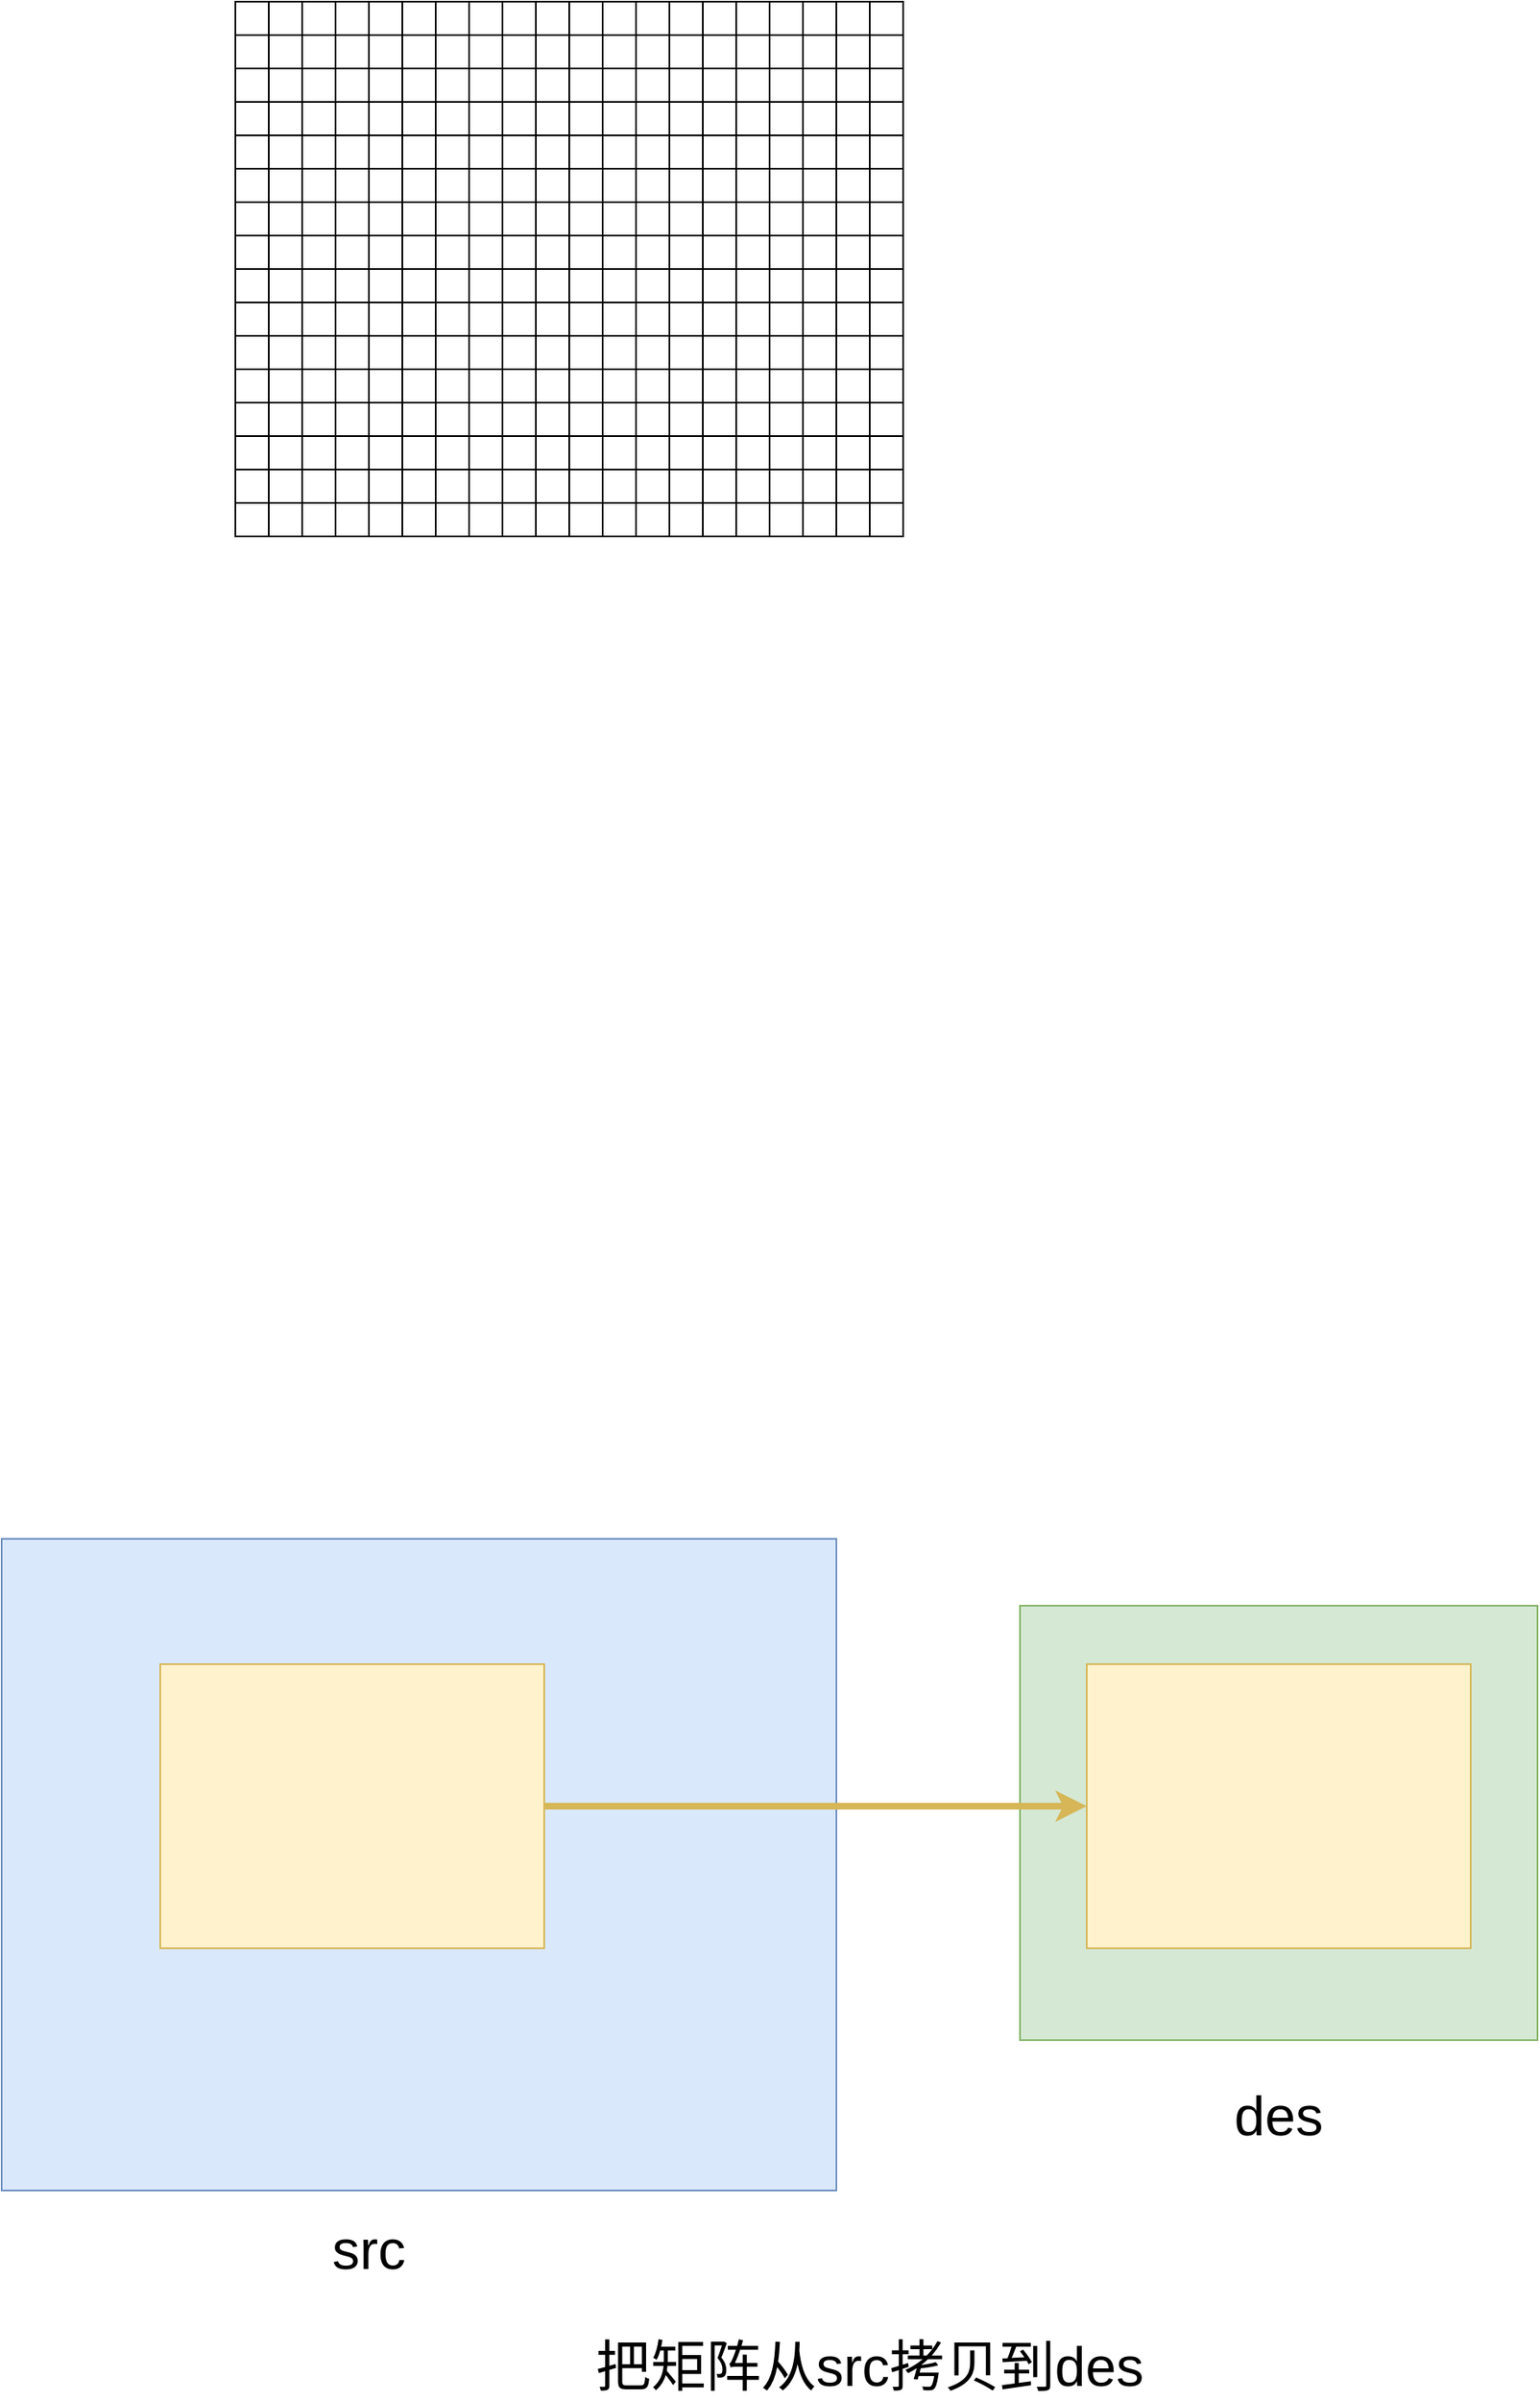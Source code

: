 <mxfile version="24.7.13">
  <diagram name="Page-1" id="nEbZ2qGWbRBelPj1LmTL">
    <mxGraphModel dx="2440" dy="1332" grid="1" gridSize="10" guides="1" tooltips="1" connect="1" arrows="1" fold="1" page="1" pageScale="1" pageWidth="3300" pageHeight="4681" math="0" shadow="0">
      <root>
        <mxCell id="0" />
        <mxCell id="1" parent="0" />
        <mxCell id="EjHR0BCcszJCZ5Mc9Wk5-1732" value="" style="rounded=0;whiteSpace=wrap;html=1;fillColor=#dae8fc;strokeColor=#6c8ebf;" vertex="1" parent="1">
          <mxGeometry x="340" y="1210" width="500" height="390" as="geometry" />
        </mxCell>
        <mxCell id="EjHR0BCcszJCZ5Mc9Wk5-1733" value="" style="rounded=0;whiteSpace=wrap;html=1;fillColor=#d5e8d4;strokeColor=#82b366;" vertex="1" parent="1">
          <mxGeometry x="950" y="1250" width="310" height="260" as="geometry" />
        </mxCell>
        <mxCell id="EjHR0BCcszJCZ5Mc9Wk5-1734" style="edgeStyle=orthogonalEdgeStyle;rounded=0;orthogonalLoop=1;jettySize=auto;html=1;strokeWidth=4;fillColor=#fff2cc;strokeColor=#d6b656;" edge="1" parent="1" source="EjHR0BCcszJCZ5Mc9Wk5-1735" target="EjHR0BCcszJCZ5Mc9Wk5-1736">
          <mxGeometry relative="1" as="geometry" />
        </mxCell>
        <mxCell id="EjHR0BCcszJCZ5Mc9Wk5-1735" value="" style="rounded=0;whiteSpace=wrap;html=1;fillColor=#fff2cc;strokeColor=#d6b656;" vertex="1" parent="1">
          <mxGeometry x="435" y="1285" width="230" height="170" as="geometry" />
        </mxCell>
        <mxCell id="EjHR0BCcszJCZ5Mc9Wk5-1736" value="" style="rounded=0;whiteSpace=wrap;html=1;fillColor=#fff2cc;strokeColor=#d6b656;" vertex="1" parent="1">
          <mxGeometry x="990" y="1285" width="230" height="170" as="geometry" />
        </mxCell>
        <mxCell id="EjHR0BCcszJCZ5Mc9Wk5-1737" value="" style="whiteSpace=wrap;html=1;aspect=fixed;" vertex="1" parent="1">
          <mxGeometry x="480" y="290" width="20" height="20" as="geometry" />
        </mxCell>
        <mxCell id="EjHR0BCcszJCZ5Mc9Wk5-1738" value="" style="whiteSpace=wrap;html=1;aspect=fixed;" vertex="1" parent="1">
          <mxGeometry x="500" y="290" width="20" height="20" as="geometry" />
        </mxCell>
        <mxCell id="EjHR0BCcszJCZ5Mc9Wk5-1739" value="" style="whiteSpace=wrap;html=1;aspect=fixed;" vertex="1" parent="1">
          <mxGeometry x="480" y="310" width="20" height="20" as="geometry" />
        </mxCell>
        <mxCell id="EjHR0BCcszJCZ5Mc9Wk5-1740" value="" style="whiteSpace=wrap;html=1;aspect=fixed;" vertex="1" parent="1">
          <mxGeometry x="500" y="310" width="20" height="20" as="geometry" />
        </mxCell>
        <mxCell id="EjHR0BCcszJCZ5Mc9Wk5-1741" value="" style="whiteSpace=wrap;html=1;aspect=fixed;" vertex="1" parent="1">
          <mxGeometry x="480" y="330" width="20" height="20" as="geometry" />
        </mxCell>
        <mxCell id="EjHR0BCcszJCZ5Mc9Wk5-1742" value="" style="whiteSpace=wrap;html=1;aspect=fixed;" vertex="1" parent="1">
          <mxGeometry x="500" y="330" width="20" height="20" as="geometry" />
        </mxCell>
        <mxCell id="EjHR0BCcszJCZ5Mc9Wk5-1743" value="" style="whiteSpace=wrap;html=1;aspect=fixed;" vertex="1" parent="1">
          <mxGeometry x="480" y="350" width="20" height="20" as="geometry" />
        </mxCell>
        <mxCell id="EjHR0BCcszJCZ5Mc9Wk5-1744" value="" style="whiteSpace=wrap;html=1;aspect=fixed;" vertex="1" parent="1">
          <mxGeometry x="500" y="350" width="20" height="20" as="geometry" />
        </mxCell>
        <mxCell id="EjHR0BCcszJCZ5Mc9Wk5-1745" value="" style="whiteSpace=wrap;html=1;aspect=fixed;" vertex="1" parent="1">
          <mxGeometry x="540" y="290" width="20" height="20" as="geometry" />
        </mxCell>
        <mxCell id="EjHR0BCcszJCZ5Mc9Wk5-1746" value="" style="whiteSpace=wrap;html=1;aspect=fixed;" vertex="1" parent="1">
          <mxGeometry x="520" y="290" width="20" height="20" as="geometry" />
        </mxCell>
        <mxCell id="EjHR0BCcszJCZ5Mc9Wk5-1747" value="" style="whiteSpace=wrap;html=1;aspect=fixed;" vertex="1" parent="1">
          <mxGeometry x="520" y="310" width="20" height="20" as="geometry" />
        </mxCell>
        <mxCell id="EjHR0BCcszJCZ5Mc9Wk5-1748" value="" style="whiteSpace=wrap;html=1;aspect=fixed;" vertex="1" parent="1">
          <mxGeometry x="540" y="310" width="20" height="20" as="geometry" />
        </mxCell>
        <mxCell id="EjHR0BCcszJCZ5Mc9Wk5-1749" value="" style="whiteSpace=wrap;html=1;aspect=fixed;" vertex="1" parent="1">
          <mxGeometry x="540" y="330" width="20" height="20" as="geometry" />
        </mxCell>
        <mxCell id="EjHR0BCcszJCZ5Mc9Wk5-1750" value="" style="whiteSpace=wrap;html=1;aspect=fixed;" vertex="1" parent="1">
          <mxGeometry x="520" y="330" width="20" height="20" as="geometry" />
        </mxCell>
        <mxCell id="EjHR0BCcszJCZ5Mc9Wk5-1751" value="" style="whiteSpace=wrap;html=1;aspect=fixed;" vertex="1" parent="1">
          <mxGeometry x="520" y="350" width="20" height="20" as="geometry" />
        </mxCell>
        <mxCell id="EjHR0BCcszJCZ5Mc9Wk5-1752" value="" style="whiteSpace=wrap;html=1;aspect=fixed;" vertex="1" parent="1">
          <mxGeometry x="540" y="350" width="20" height="20" as="geometry" />
        </mxCell>
        <mxCell id="EjHR0BCcszJCZ5Mc9Wk5-1753" value="" style="whiteSpace=wrap;html=1;aspect=fixed;" vertex="1" parent="1">
          <mxGeometry x="480" y="370" width="20" height="20" as="geometry" />
        </mxCell>
        <mxCell id="EjHR0BCcszJCZ5Mc9Wk5-1754" value="" style="whiteSpace=wrap;html=1;aspect=fixed;" vertex="1" parent="1">
          <mxGeometry x="500" y="370" width="20" height="20" as="geometry" />
        </mxCell>
        <mxCell id="EjHR0BCcszJCZ5Mc9Wk5-1755" value="" style="whiteSpace=wrap;html=1;aspect=fixed;" vertex="1" parent="1">
          <mxGeometry x="480" y="390" width="20" height="20" as="geometry" />
        </mxCell>
        <mxCell id="EjHR0BCcszJCZ5Mc9Wk5-1756" value="" style="whiteSpace=wrap;html=1;aspect=fixed;" vertex="1" parent="1">
          <mxGeometry x="500" y="390" width="20" height="20" as="geometry" />
        </mxCell>
        <mxCell id="EjHR0BCcszJCZ5Mc9Wk5-1757" value="" style="whiteSpace=wrap;html=1;aspect=fixed;" vertex="1" parent="1">
          <mxGeometry x="480" y="410" width="20" height="20" as="geometry" />
        </mxCell>
        <mxCell id="EjHR0BCcszJCZ5Mc9Wk5-1758" value="" style="whiteSpace=wrap;html=1;aspect=fixed;" vertex="1" parent="1">
          <mxGeometry x="500" y="410" width="20" height="20" as="geometry" />
        </mxCell>
        <mxCell id="EjHR0BCcszJCZ5Mc9Wk5-1759" value="" style="whiteSpace=wrap;html=1;aspect=fixed;" vertex="1" parent="1">
          <mxGeometry x="480" y="430" width="20" height="20" as="geometry" />
        </mxCell>
        <mxCell id="EjHR0BCcszJCZ5Mc9Wk5-1760" value="" style="whiteSpace=wrap;html=1;aspect=fixed;" vertex="1" parent="1">
          <mxGeometry x="500" y="430" width="20" height="20" as="geometry" />
        </mxCell>
        <mxCell id="EjHR0BCcszJCZ5Mc9Wk5-1761" value="" style="whiteSpace=wrap;html=1;aspect=fixed;" vertex="1" parent="1">
          <mxGeometry x="540" y="370" width="20" height="20" as="geometry" />
        </mxCell>
        <mxCell id="EjHR0BCcszJCZ5Mc9Wk5-1762" value="" style="whiteSpace=wrap;html=1;aspect=fixed;" vertex="1" parent="1">
          <mxGeometry x="520" y="370" width="20" height="20" as="geometry" />
        </mxCell>
        <mxCell id="EjHR0BCcszJCZ5Mc9Wk5-1763" value="" style="whiteSpace=wrap;html=1;aspect=fixed;" vertex="1" parent="1">
          <mxGeometry x="520" y="390" width="20" height="20" as="geometry" />
        </mxCell>
        <mxCell id="EjHR0BCcszJCZ5Mc9Wk5-1764" value="" style="whiteSpace=wrap;html=1;aspect=fixed;" vertex="1" parent="1">
          <mxGeometry x="540" y="390" width="20" height="20" as="geometry" />
        </mxCell>
        <mxCell id="EjHR0BCcszJCZ5Mc9Wk5-1765" value="" style="whiteSpace=wrap;html=1;aspect=fixed;" vertex="1" parent="1">
          <mxGeometry x="540" y="410" width="20" height="20" as="geometry" />
        </mxCell>
        <mxCell id="EjHR0BCcszJCZ5Mc9Wk5-1766" value="" style="whiteSpace=wrap;html=1;aspect=fixed;" vertex="1" parent="1">
          <mxGeometry x="520" y="410" width="20" height="20" as="geometry" />
        </mxCell>
        <mxCell id="EjHR0BCcszJCZ5Mc9Wk5-1767" value="" style="whiteSpace=wrap;html=1;aspect=fixed;" vertex="1" parent="1">
          <mxGeometry x="520" y="430" width="20" height="20" as="geometry" />
        </mxCell>
        <mxCell id="EjHR0BCcszJCZ5Mc9Wk5-1768" value="" style="whiteSpace=wrap;html=1;aspect=fixed;" vertex="1" parent="1">
          <mxGeometry x="540" y="430" width="20" height="20" as="geometry" />
        </mxCell>
        <mxCell id="EjHR0BCcszJCZ5Mc9Wk5-1769" value="" style="whiteSpace=wrap;html=1;aspect=fixed;" vertex="1" parent="1">
          <mxGeometry x="480" y="450" width="20" height="20" as="geometry" />
        </mxCell>
        <mxCell id="EjHR0BCcszJCZ5Mc9Wk5-1770" value="" style="whiteSpace=wrap;html=1;aspect=fixed;" vertex="1" parent="1">
          <mxGeometry x="500" y="450" width="20" height="20" as="geometry" />
        </mxCell>
        <mxCell id="EjHR0BCcszJCZ5Mc9Wk5-1771" value="" style="whiteSpace=wrap;html=1;aspect=fixed;" vertex="1" parent="1">
          <mxGeometry x="480" y="470" width="20" height="20" as="geometry" />
        </mxCell>
        <mxCell id="EjHR0BCcszJCZ5Mc9Wk5-1772" value="" style="whiteSpace=wrap;html=1;aspect=fixed;" vertex="1" parent="1">
          <mxGeometry x="500" y="470" width="20" height="20" as="geometry" />
        </mxCell>
        <mxCell id="EjHR0BCcszJCZ5Mc9Wk5-1773" value="" style="whiteSpace=wrap;html=1;aspect=fixed;" vertex="1" parent="1">
          <mxGeometry x="480" y="490" width="20" height="20" as="geometry" />
        </mxCell>
        <mxCell id="EjHR0BCcszJCZ5Mc9Wk5-1774" value="" style="whiteSpace=wrap;html=1;aspect=fixed;" vertex="1" parent="1">
          <mxGeometry x="500" y="490" width="20" height="20" as="geometry" />
        </mxCell>
        <mxCell id="EjHR0BCcszJCZ5Mc9Wk5-1775" value="" style="whiteSpace=wrap;html=1;aspect=fixed;" vertex="1" parent="1">
          <mxGeometry x="480" y="510" width="20" height="20" as="geometry" />
        </mxCell>
        <mxCell id="EjHR0BCcszJCZ5Mc9Wk5-1776" value="" style="whiteSpace=wrap;html=1;aspect=fixed;" vertex="1" parent="1">
          <mxGeometry x="500" y="510" width="20" height="20" as="geometry" />
        </mxCell>
        <mxCell id="EjHR0BCcszJCZ5Mc9Wk5-1777" value="" style="whiteSpace=wrap;html=1;aspect=fixed;" vertex="1" parent="1">
          <mxGeometry x="540" y="450" width="20" height="20" as="geometry" />
        </mxCell>
        <mxCell id="EjHR0BCcszJCZ5Mc9Wk5-1778" value="" style="whiteSpace=wrap;html=1;aspect=fixed;" vertex="1" parent="1">
          <mxGeometry x="520" y="450" width="20" height="20" as="geometry" />
        </mxCell>
        <mxCell id="EjHR0BCcszJCZ5Mc9Wk5-1779" value="" style="whiteSpace=wrap;html=1;aspect=fixed;" vertex="1" parent="1">
          <mxGeometry x="520" y="470" width="20" height="20" as="geometry" />
        </mxCell>
        <mxCell id="EjHR0BCcszJCZ5Mc9Wk5-1780" value="" style="whiteSpace=wrap;html=1;aspect=fixed;" vertex="1" parent="1">
          <mxGeometry x="540" y="470" width="20" height="20" as="geometry" />
        </mxCell>
        <mxCell id="EjHR0BCcszJCZ5Mc9Wk5-1781" value="" style="whiteSpace=wrap;html=1;aspect=fixed;" vertex="1" parent="1">
          <mxGeometry x="540" y="490" width="20" height="20" as="geometry" />
        </mxCell>
        <mxCell id="EjHR0BCcszJCZ5Mc9Wk5-1782" value="" style="whiteSpace=wrap;html=1;aspect=fixed;" vertex="1" parent="1">
          <mxGeometry x="520" y="490" width="20" height="20" as="geometry" />
        </mxCell>
        <mxCell id="EjHR0BCcszJCZ5Mc9Wk5-1783" value="" style="whiteSpace=wrap;html=1;aspect=fixed;" vertex="1" parent="1">
          <mxGeometry x="520" y="510" width="20" height="20" as="geometry" />
        </mxCell>
        <mxCell id="EjHR0BCcszJCZ5Mc9Wk5-1784" value="" style="whiteSpace=wrap;html=1;aspect=fixed;" vertex="1" parent="1">
          <mxGeometry x="540" y="510" width="20" height="20" as="geometry" />
        </mxCell>
        <mxCell id="EjHR0BCcszJCZ5Mc9Wk5-1785" value="" style="whiteSpace=wrap;html=1;aspect=fixed;" vertex="1" parent="1">
          <mxGeometry x="480" y="530" width="20" height="20" as="geometry" />
        </mxCell>
        <mxCell id="EjHR0BCcszJCZ5Mc9Wk5-1786" value="" style="whiteSpace=wrap;html=1;aspect=fixed;" vertex="1" parent="1">
          <mxGeometry x="500" y="530" width="20" height="20" as="geometry" />
        </mxCell>
        <mxCell id="EjHR0BCcszJCZ5Mc9Wk5-1787" value="" style="whiteSpace=wrap;html=1;aspect=fixed;" vertex="1" parent="1">
          <mxGeometry x="480" y="550" width="20" height="20" as="geometry" />
        </mxCell>
        <mxCell id="EjHR0BCcszJCZ5Mc9Wk5-1788" value="" style="whiteSpace=wrap;html=1;aspect=fixed;" vertex="1" parent="1">
          <mxGeometry x="500" y="550" width="20" height="20" as="geometry" />
        </mxCell>
        <mxCell id="EjHR0BCcszJCZ5Mc9Wk5-1789" value="" style="whiteSpace=wrap;html=1;aspect=fixed;" vertex="1" parent="1">
          <mxGeometry x="480" y="570" width="20" height="20" as="geometry" />
        </mxCell>
        <mxCell id="EjHR0BCcszJCZ5Mc9Wk5-1790" value="" style="whiteSpace=wrap;html=1;aspect=fixed;" vertex="1" parent="1">
          <mxGeometry x="500" y="570" width="20" height="20" as="geometry" />
        </mxCell>
        <mxCell id="EjHR0BCcszJCZ5Mc9Wk5-1791" value="" style="whiteSpace=wrap;html=1;aspect=fixed;" vertex="1" parent="1">
          <mxGeometry x="480" y="590" width="20" height="20" as="geometry" />
        </mxCell>
        <mxCell id="EjHR0BCcszJCZ5Mc9Wk5-1792" value="" style="whiteSpace=wrap;html=1;aspect=fixed;" vertex="1" parent="1">
          <mxGeometry x="500" y="590" width="20" height="20" as="geometry" />
        </mxCell>
        <mxCell id="EjHR0BCcszJCZ5Mc9Wk5-1793" value="" style="whiteSpace=wrap;html=1;aspect=fixed;" vertex="1" parent="1">
          <mxGeometry x="540" y="530" width="20" height="20" as="geometry" />
        </mxCell>
        <mxCell id="EjHR0BCcszJCZ5Mc9Wk5-1794" value="" style="whiteSpace=wrap;html=1;aspect=fixed;" vertex="1" parent="1">
          <mxGeometry x="520" y="530" width="20" height="20" as="geometry" />
        </mxCell>
        <mxCell id="EjHR0BCcszJCZ5Mc9Wk5-1795" value="" style="whiteSpace=wrap;html=1;aspect=fixed;" vertex="1" parent="1">
          <mxGeometry x="520" y="550" width="20" height="20" as="geometry" />
        </mxCell>
        <mxCell id="EjHR0BCcszJCZ5Mc9Wk5-1796" value="" style="whiteSpace=wrap;html=1;aspect=fixed;" vertex="1" parent="1">
          <mxGeometry x="540" y="550" width="20" height="20" as="geometry" />
        </mxCell>
        <mxCell id="EjHR0BCcszJCZ5Mc9Wk5-1797" value="" style="whiteSpace=wrap;html=1;aspect=fixed;" vertex="1" parent="1">
          <mxGeometry x="540" y="570" width="20" height="20" as="geometry" />
        </mxCell>
        <mxCell id="EjHR0BCcszJCZ5Mc9Wk5-1798" value="" style="whiteSpace=wrap;html=1;aspect=fixed;" vertex="1" parent="1">
          <mxGeometry x="520" y="570" width="20" height="20" as="geometry" />
        </mxCell>
        <mxCell id="EjHR0BCcszJCZ5Mc9Wk5-1799" value="" style="whiteSpace=wrap;html=1;aspect=fixed;" vertex="1" parent="1">
          <mxGeometry x="520" y="590" width="20" height="20" as="geometry" />
        </mxCell>
        <mxCell id="EjHR0BCcszJCZ5Mc9Wk5-1800" value="" style="whiteSpace=wrap;html=1;aspect=fixed;" vertex="1" parent="1">
          <mxGeometry x="540" y="590" width="20" height="20" as="geometry" />
        </mxCell>
        <mxCell id="EjHR0BCcszJCZ5Mc9Wk5-1801" value="" style="whiteSpace=wrap;html=1;aspect=fixed;" vertex="1" parent="1">
          <mxGeometry x="560" y="290" width="20" height="20" as="geometry" />
        </mxCell>
        <mxCell id="EjHR0BCcszJCZ5Mc9Wk5-1802" value="" style="whiteSpace=wrap;html=1;aspect=fixed;" vertex="1" parent="1">
          <mxGeometry x="580" y="290" width="20" height="20" as="geometry" />
        </mxCell>
        <mxCell id="EjHR0BCcszJCZ5Mc9Wk5-1803" value="" style="whiteSpace=wrap;html=1;aspect=fixed;" vertex="1" parent="1">
          <mxGeometry x="560" y="310" width="20" height="20" as="geometry" />
        </mxCell>
        <mxCell id="EjHR0BCcszJCZ5Mc9Wk5-1804" value="" style="whiteSpace=wrap;html=1;aspect=fixed;" vertex="1" parent="1">
          <mxGeometry x="580" y="310" width="20" height="20" as="geometry" />
        </mxCell>
        <mxCell id="EjHR0BCcszJCZ5Mc9Wk5-1805" value="" style="whiteSpace=wrap;html=1;aspect=fixed;" vertex="1" parent="1">
          <mxGeometry x="560" y="330" width="20" height="20" as="geometry" />
        </mxCell>
        <mxCell id="EjHR0BCcszJCZ5Mc9Wk5-1806" value="" style="whiteSpace=wrap;html=1;aspect=fixed;" vertex="1" parent="1">
          <mxGeometry x="580" y="330" width="20" height="20" as="geometry" />
        </mxCell>
        <mxCell id="EjHR0BCcszJCZ5Mc9Wk5-1807" value="" style="whiteSpace=wrap;html=1;aspect=fixed;" vertex="1" parent="1">
          <mxGeometry x="560" y="350" width="20" height="20" as="geometry" />
        </mxCell>
        <mxCell id="EjHR0BCcszJCZ5Mc9Wk5-1808" value="" style="whiteSpace=wrap;html=1;aspect=fixed;" vertex="1" parent="1">
          <mxGeometry x="580" y="350" width="20" height="20" as="geometry" />
        </mxCell>
        <mxCell id="EjHR0BCcszJCZ5Mc9Wk5-1809" value="" style="whiteSpace=wrap;html=1;aspect=fixed;" vertex="1" parent="1">
          <mxGeometry x="620" y="290" width="20" height="20" as="geometry" />
        </mxCell>
        <mxCell id="EjHR0BCcszJCZ5Mc9Wk5-1810" value="" style="whiteSpace=wrap;html=1;aspect=fixed;" vertex="1" parent="1">
          <mxGeometry x="600" y="290" width="20" height="20" as="geometry" />
        </mxCell>
        <mxCell id="EjHR0BCcszJCZ5Mc9Wk5-1811" value="" style="whiteSpace=wrap;html=1;aspect=fixed;" vertex="1" parent="1">
          <mxGeometry x="600" y="310" width="20" height="20" as="geometry" />
        </mxCell>
        <mxCell id="EjHR0BCcszJCZ5Mc9Wk5-1812" value="" style="whiteSpace=wrap;html=1;aspect=fixed;" vertex="1" parent="1">
          <mxGeometry x="620" y="310" width="20" height="20" as="geometry" />
        </mxCell>
        <mxCell id="EjHR0BCcszJCZ5Mc9Wk5-1813" value="" style="whiteSpace=wrap;html=1;aspect=fixed;" vertex="1" parent="1">
          <mxGeometry x="620" y="330" width="20" height="20" as="geometry" />
        </mxCell>
        <mxCell id="EjHR0BCcszJCZ5Mc9Wk5-1814" value="" style="whiteSpace=wrap;html=1;aspect=fixed;" vertex="1" parent="1">
          <mxGeometry x="600" y="330" width="20" height="20" as="geometry" />
        </mxCell>
        <mxCell id="EjHR0BCcszJCZ5Mc9Wk5-1815" value="" style="whiteSpace=wrap;html=1;aspect=fixed;" vertex="1" parent="1">
          <mxGeometry x="600" y="350" width="20" height="20" as="geometry" />
        </mxCell>
        <mxCell id="EjHR0BCcszJCZ5Mc9Wk5-1816" value="" style="whiteSpace=wrap;html=1;aspect=fixed;" vertex="1" parent="1">
          <mxGeometry x="620" y="350" width="20" height="20" as="geometry" />
        </mxCell>
        <mxCell id="EjHR0BCcszJCZ5Mc9Wk5-1817" value="" style="whiteSpace=wrap;html=1;aspect=fixed;" vertex="1" parent="1">
          <mxGeometry x="640" y="290" width="20" height="20" as="geometry" />
        </mxCell>
        <mxCell id="EjHR0BCcszJCZ5Mc9Wk5-1818" value="" style="whiteSpace=wrap;html=1;aspect=fixed;" vertex="1" parent="1">
          <mxGeometry x="660" y="290" width="20" height="20" as="geometry" />
        </mxCell>
        <mxCell id="EjHR0BCcszJCZ5Mc9Wk5-1819" value="" style="whiteSpace=wrap;html=1;aspect=fixed;" vertex="1" parent="1">
          <mxGeometry x="640" y="310" width="20" height="20" as="geometry" />
        </mxCell>
        <mxCell id="EjHR0BCcszJCZ5Mc9Wk5-1820" value="" style="whiteSpace=wrap;html=1;aspect=fixed;" vertex="1" parent="1">
          <mxGeometry x="660" y="310" width="20" height="20" as="geometry" />
        </mxCell>
        <mxCell id="EjHR0BCcszJCZ5Mc9Wk5-1821" value="" style="whiteSpace=wrap;html=1;aspect=fixed;" vertex="1" parent="1">
          <mxGeometry x="640" y="330" width="20" height="20" as="geometry" />
        </mxCell>
        <mxCell id="EjHR0BCcszJCZ5Mc9Wk5-1822" value="" style="whiteSpace=wrap;html=1;aspect=fixed;" vertex="1" parent="1">
          <mxGeometry x="660" y="330" width="20" height="20" as="geometry" />
        </mxCell>
        <mxCell id="EjHR0BCcszJCZ5Mc9Wk5-1823" value="" style="whiteSpace=wrap;html=1;aspect=fixed;" vertex="1" parent="1">
          <mxGeometry x="640" y="350" width="20" height="20" as="geometry" />
        </mxCell>
        <mxCell id="EjHR0BCcszJCZ5Mc9Wk5-1824" value="" style="whiteSpace=wrap;html=1;aspect=fixed;" vertex="1" parent="1">
          <mxGeometry x="660" y="350" width="20" height="20" as="geometry" />
        </mxCell>
        <mxCell id="EjHR0BCcszJCZ5Mc9Wk5-1825" value="" style="whiteSpace=wrap;html=1;aspect=fixed;" vertex="1" parent="1">
          <mxGeometry x="700" y="290" width="20" height="20" as="geometry" />
        </mxCell>
        <mxCell id="EjHR0BCcszJCZ5Mc9Wk5-1826" value="" style="whiteSpace=wrap;html=1;aspect=fixed;" vertex="1" parent="1">
          <mxGeometry x="680" y="290" width="20" height="20" as="geometry" />
        </mxCell>
        <mxCell id="EjHR0BCcszJCZ5Mc9Wk5-1827" value="" style="whiteSpace=wrap;html=1;aspect=fixed;" vertex="1" parent="1">
          <mxGeometry x="680" y="310" width="20" height="20" as="geometry" />
        </mxCell>
        <mxCell id="EjHR0BCcszJCZ5Mc9Wk5-1828" value="" style="whiteSpace=wrap;html=1;aspect=fixed;" vertex="1" parent="1">
          <mxGeometry x="700" y="310" width="20" height="20" as="geometry" />
        </mxCell>
        <mxCell id="EjHR0BCcszJCZ5Mc9Wk5-1829" value="" style="whiteSpace=wrap;html=1;aspect=fixed;" vertex="1" parent="1">
          <mxGeometry x="700" y="330" width="20" height="20" as="geometry" />
        </mxCell>
        <mxCell id="EjHR0BCcszJCZ5Mc9Wk5-1830" value="" style="whiteSpace=wrap;html=1;aspect=fixed;" vertex="1" parent="1">
          <mxGeometry x="680" y="330" width="20" height="20" as="geometry" />
        </mxCell>
        <mxCell id="EjHR0BCcszJCZ5Mc9Wk5-1831" value="" style="whiteSpace=wrap;html=1;aspect=fixed;" vertex="1" parent="1">
          <mxGeometry x="680" y="350" width="20" height="20" as="geometry" />
        </mxCell>
        <mxCell id="EjHR0BCcszJCZ5Mc9Wk5-1832" value="" style="whiteSpace=wrap;html=1;aspect=fixed;" vertex="1" parent="1">
          <mxGeometry x="700" y="350" width="20" height="20" as="geometry" />
        </mxCell>
        <mxCell id="EjHR0BCcszJCZ5Mc9Wk5-1833" value="" style="whiteSpace=wrap;html=1;aspect=fixed;" vertex="1" parent="1">
          <mxGeometry x="560" y="370" width="20" height="20" as="geometry" />
        </mxCell>
        <mxCell id="EjHR0BCcszJCZ5Mc9Wk5-1834" value="" style="whiteSpace=wrap;html=1;aspect=fixed;" vertex="1" parent="1">
          <mxGeometry x="580" y="370" width="20" height="20" as="geometry" />
        </mxCell>
        <mxCell id="EjHR0BCcszJCZ5Mc9Wk5-1835" value="" style="whiteSpace=wrap;html=1;aspect=fixed;" vertex="1" parent="1">
          <mxGeometry x="560" y="390" width="20" height="20" as="geometry" />
        </mxCell>
        <mxCell id="EjHR0BCcszJCZ5Mc9Wk5-1836" value="" style="whiteSpace=wrap;html=1;aspect=fixed;" vertex="1" parent="1">
          <mxGeometry x="580" y="390" width="20" height="20" as="geometry" />
        </mxCell>
        <mxCell id="EjHR0BCcszJCZ5Mc9Wk5-1837" value="" style="whiteSpace=wrap;html=1;aspect=fixed;" vertex="1" parent="1">
          <mxGeometry x="560" y="410" width="20" height="20" as="geometry" />
        </mxCell>
        <mxCell id="EjHR0BCcszJCZ5Mc9Wk5-1838" value="" style="whiteSpace=wrap;html=1;aspect=fixed;" vertex="1" parent="1">
          <mxGeometry x="580" y="410" width="20" height="20" as="geometry" />
        </mxCell>
        <mxCell id="EjHR0BCcszJCZ5Mc9Wk5-1839" value="" style="whiteSpace=wrap;html=1;aspect=fixed;" vertex="1" parent="1">
          <mxGeometry x="560" y="430" width="20" height="20" as="geometry" />
        </mxCell>
        <mxCell id="EjHR0BCcszJCZ5Mc9Wk5-1840" value="" style="whiteSpace=wrap;html=1;aspect=fixed;" vertex="1" parent="1">
          <mxGeometry x="580" y="430" width="20" height="20" as="geometry" />
        </mxCell>
        <mxCell id="EjHR0BCcszJCZ5Mc9Wk5-1841" value="" style="whiteSpace=wrap;html=1;aspect=fixed;" vertex="1" parent="1">
          <mxGeometry x="620" y="370" width="20" height="20" as="geometry" />
        </mxCell>
        <mxCell id="EjHR0BCcszJCZ5Mc9Wk5-1842" value="" style="whiteSpace=wrap;html=1;aspect=fixed;" vertex="1" parent="1">
          <mxGeometry x="600" y="370" width="20" height="20" as="geometry" />
        </mxCell>
        <mxCell id="EjHR0BCcszJCZ5Mc9Wk5-1843" value="" style="whiteSpace=wrap;html=1;aspect=fixed;" vertex="1" parent="1">
          <mxGeometry x="600" y="390" width="20" height="20" as="geometry" />
        </mxCell>
        <mxCell id="EjHR0BCcszJCZ5Mc9Wk5-1844" value="" style="whiteSpace=wrap;html=1;aspect=fixed;" vertex="1" parent="1">
          <mxGeometry x="620" y="390" width="20" height="20" as="geometry" />
        </mxCell>
        <mxCell id="EjHR0BCcszJCZ5Mc9Wk5-1845" value="" style="whiteSpace=wrap;html=1;aspect=fixed;" vertex="1" parent="1">
          <mxGeometry x="620" y="410" width="20" height="20" as="geometry" />
        </mxCell>
        <mxCell id="EjHR0BCcszJCZ5Mc9Wk5-1846" value="" style="whiteSpace=wrap;html=1;aspect=fixed;" vertex="1" parent="1">
          <mxGeometry x="600" y="410" width="20" height="20" as="geometry" />
        </mxCell>
        <mxCell id="EjHR0BCcszJCZ5Mc9Wk5-1847" value="" style="whiteSpace=wrap;html=1;aspect=fixed;" vertex="1" parent="1">
          <mxGeometry x="600" y="430" width="20" height="20" as="geometry" />
        </mxCell>
        <mxCell id="EjHR0BCcszJCZ5Mc9Wk5-1848" value="" style="whiteSpace=wrap;html=1;aspect=fixed;" vertex="1" parent="1">
          <mxGeometry x="620" y="430" width="20" height="20" as="geometry" />
        </mxCell>
        <mxCell id="EjHR0BCcszJCZ5Mc9Wk5-1849" value="" style="whiteSpace=wrap;html=1;aspect=fixed;" vertex="1" parent="1">
          <mxGeometry x="640" y="370" width="20" height="20" as="geometry" />
        </mxCell>
        <mxCell id="EjHR0BCcszJCZ5Mc9Wk5-1850" value="" style="whiteSpace=wrap;html=1;aspect=fixed;" vertex="1" parent="1">
          <mxGeometry x="660" y="370" width="20" height="20" as="geometry" />
        </mxCell>
        <mxCell id="EjHR0BCcszJCZ5Mc9Wk5-1851" value="" style="whiteSpace=wrap;html=1;aspect=fixed;" vertex="1" parent="1">
          <mxGeometry x="640" y="390" width="20" height="20" as="geometry" />
        </mxCell>
        <mxCell id="EjHR0BCcszJCZ5Mc9Wk5-1852" value="" style="whiteSpace=wrap;html=1;aspect=fixed;" vertex="1" parent="1">
          <mxGeometry x="660" y="390" width="20" height="20" as="geometry" />
        </mxCell>
        <mxCell id="EjHR0BCcszJCZ5Mc9Wk5-1853" value="" style="whiteSpace=wrap;html=1;aspect=fixed;" vertex="1" parent="1">
          <mxGeometry x="640" y="410" width="20" height="20" as="geometry" />
        </mxCell>
        <mxCell id="EjHR0BCcszJCZ5Mc9Wk5-1854" value="" style="whiteSpace=wrap;html=1;aspect=fixed;" vertex="1" parent="1">
          <mxGeometry x="660" y="410" width="20" height="20" as="geometry" />
        </mxCell>
        <mxCell id="EjHR0BCcszJCZ5Mc9Wk5-1855" value="" style="whiteSpace=wrap;html=1;aspect=fixed;" vertex="1" parent="1">
          <mxGeometry x="640" y="430" width="20" height="20" as="geometry" />
        </mxCell>
        <mxCell id="EjHR0BCcszJCZ5Mc9Wk5-1856" value="" style="whiteSpace=wrap;html=1;aspect=fixed;" vertex="1" parent="1">
          <mxGeometry x="660" y="430" width="20" height="20" as="geometry" />
        </mxCell>
        <mxCell id="EjHR0BCcszJCZ5Mc9Wk5-1857" value="" style="whiteSpace=wrap;html=1;aspect=fixed;" vertex="1" parent="1">
          <mxGeometry x="700" y="370" width="20" height="20" as="geometry" />
        </mxCell>
        <mxCell id="EjHR0BCcszJCZ5Mc9Wk5-1858" value="" style="whiteSpace=wrap;html=1;aspect=fixed;" vertex="1" parent="1">
          <mxGeometry x="680" y="370" width="20" height="20" as="geometry" />
        </mxCell>
        <mxCell id="EjHR0BCcszJCZ5Mc9Wk5-1859" value="" style="whiteSpace=wrap;html=1;aspect=fixed;" vertex="1" parent="1">
          <mxGeometry x="680" y="390" width="20" height="20" as="geometry" />
        </mxCell>
        <mxCell id="EjHR0BCcszJCZ5Mc9Wk5-1860" value="" style="whiteSpace=wrap;html=1;aspect=fixed;" vertex="1" parent="1">
          <mxGeometry x="700" y="390" width="20" height="20" as="geometry" />
        </mxCell>
        <mxCell id="EjHR0BCcszJCZ5Mc9Wk5-1861" value="" style="whiteSpace=wrap;html=1;aspect=fixed;" vertex="1" parent="1">
          <mxGeometry x="700" y="410" width="20" height="20" as="geometry" />
        </mxCell>
        <mxCell id="EjHR0BCcszJCZ5Mc9Wk5-1862" value="" style="whiteSpace=wrap;html=1;aspect=fixed;" vertex="1" parent="1">
          <mxGeometry x="680" y="410" width="20" height="20" as="geometry" />
        </mxCell>
        <mxCell id="EjHR0BCcszJCZ5Mc9Wk5-1863" value="" style="whiteSpace=wrap;html=1;aspect=fixed;" vertex="1" parent="1">
          <mxGeometry x="680" y="430" width="20" height="20" as="geometry" />
        </mxCell>
        <mxCell id="EjHR0BCcszJCZ5Mc9Wk5-1864" value="" style="whiteSpace=wrap;html=1;aspect=fixed;" vertex="1" parent="1">
          <mxGeometry x="700" y="430" width="20" height="20" as="geometry" />
        </mxCell>
        <mxCell id="EjHR0BCcszJCZ5Mc9Wk5-1865" value="" style="whiteSpace=wrap;html=1;aspect=fixed;" vertex="1" parent="1">
          <mxGeometry x="720" y="290" width="20" height="20" as="geometry" />
        </mxCell>
        <mxCell id="EjHR0BCcszJCZ5Mc9Wk5-1866" value="" style="whiteSpace=wrap;html=1;aspect=fixed;" vertex="1" parent="1">
          <mxGeometry x="740" y="290" width="20" height="20" as="geometry" />
        </mxCell>
        <mxCell id="EjHR0BCcszJCZ5Mc9Wk5-1867" value="" style="whiteSpace=wrap;html=1;aspect=fixed;" vertex="1" parent="1">
          <mxGeometry x="720" y="310" width="20" height="20" as="geometry" />
        </mxCell>
        <mxCell id="EjHR0BCcszJCZ5Mc9Wk5-1868" value="" style="whiteSpace=wrap;html=1;aspect=fixed;" vertex="1" parent="1">
          <mxGeometry x="740" y="310" width="20" height="20" as="geometry" />
        </mxCell>
        <mxCell id="EjHR0BCcszJCZ5Mc9Wk5-1869" value="" style="whiteSpace=wrap;html=1;aspect=fixed;" vertex="1" parent="1">
          <mxGeometry x="720" y="330" width="20" height="20" as="geometry" />
        </mxCell>
        <mxCell id="EjHR0BCcszJCZ5Mc9Wk5-1870" value="" style="whiteSpace=wrap;html=1;aspect=fixed;" vertex="1" parent="1">
          <mxGeometry x="740" y="330" width="20" height="20" as="geometry" />
        </mxCell>
        <mxCell id="EjHR0BCcszJCZ5Mc9Wk5-1871" value="" style="whiteSpace=wrap;html=1;aspect=fixed;" vertex="1" parent="1">
          <mxGeometry x="720" y="350" width="20" height="20" as="geometry" />
        </mxCell>
        <mxCell id="EjHR0BCcszJCZ5Mc9Wk5-1872" value="" style="whiteSpace=wrap;html=1;aspect=fixed;" vertex="1" parent="1">
          <mxGeometry x="740" y="350" width="20" height="20" as="geometry" />
        </mxCell>
        <mxCell id="EjHR0BCcszJCZ5Mc9Wk5-1873" value="" style="whiteSpace=wrap;html=1;aspect=fixed;" vertex="1" parent="1">
          <mxGeometry x="780" y="290" width="20" height="20" as="geometry" />
        </mxCell>
        <mxCell id="EjHR0BCcszJCZ5Mc9Wk5-1874" value="" style="whiteSpace=wrap;html=1;aspect=fixed;" vertex="1" parent="1">
          <mxGeometry x="760" y="290" width="20" height="20" as="geometry" />
        </mxCell>
        <mxCell id="EjHR0BCcszJCZ5Mc9Wk5-1875" value="" style="whiteSpace=wrap;html=1;aspect=fixed;" vertex="1" parent="1">
          <mxGeometry x="760" y="310" width="20" height="20" as="geometry" />
        </mxCell>
        <mxCell id="EjHR0BCcszJCZ5Mc9Wk5-1876" value="" style="whiteSpace=wrap;html=1;aspect=fixed;" vertex="1" parent="1">
          <mxGeometry x="780" y="310" width="20" height="20" as="geometry" />
        </mxCell>
        <mxCell id="EjHR0BCcszJCZ5Mc9Wk5-1877" value="" style="whiteSpace=wrap;html=1;aspect=fixed;" vertex="1" parent="1">
          <mxGeometry x="780" y="330" width="20" height="20" as="geometry" />
        </mxCell>
        <mxCell id="EjHR0BCcszJCZ5Mc9Wk5-1878" value="" style="whiteSpace=wrap;html=1;aspect=fixed;" vertex="1" parent="1">
          <mxGeometry x="760" y="330" width="20" height="20" as="geometry" />
        </mxCell>
        <mxCell id="EjHR0BCcszJCZ5Mc9Wk5-1879" value="" style="whiteSpace=wrap;html=1;aspect=fixed;" vertex="1" parent="1">
          <mxGeometry x="760" y="350" width="20" height="20" as="geometry" />
        </mxCell>
        <mxCell id="EjHR0BCcszJCZ5Mc9Wk5-1880" value="" style="whiteSpace=wrap;html=1;aspect=fixed;" vertex="1" parent="1">
          <mxGeometry x="780" y="350" width="20" height="20" as="geometry" />
        </mxCell>
        <mxCell id="EjHR0BCcszJCZ5Mc9Wk5-1881" value="" style="whiteSpace=wrap;html=1;aspect=fixed;" vertex="1" parent="1">
          <mxGeometry x="800" y="290" width="20" height="20" as="geometry" />
        </mxCell>
        <mxCell id="EjHR0BCcszJCZ5Mc9Wk5-1882" value="" style="whiteSpace=wrap;html=1;aspect=fixed;" vertex="1" parent="1">
          <mxGeometry x="820" y="290" width="20" height="20" as="geometry" />
        </mxCell>
        <mxCell id="EjHR0BCcszJCZ5Mc9Wk5-1883" value="" style="whiteSpace=wrap;html=1;aspect=fixed;" vertex="1" parent="1">
          <mxGeometry x="800" y="310" width="20" height="20" as="geometry" />
        </mxCell>
        <mxCell id="EjHR0BCcszJCZ5Mc9Wk5-1884" value="" style="whiteSpace=wrap;html=1;aspect=fixed;" vertex="1" parent="1">
          <mxGeometry x="820" y="310" width="20" height="20" as="geometry" />
        </mxCell>
        <mxCell id="EjHR0BCcszJCZ5Mc9Wk5-1885" value="" style="whiteSpace=wrap;html=1;aspect=fixed;" vertex="1" parent="1">
          <mxGeometry x="800" y="330" width="20" height="20" as="geometry" />
        </mxCell>
        <mxCell id="EjHR0BCcszJCZ5Mc9Wk5-1886" value="" style="whiteSpace=wrap;html=1;aspect=fixed;" vertex="1" parent="1">
          <mxGeometry x="820" y="330" width="20" height="20" as="geometry" />
        </mxCell>
        <mxCell id="EjHR0BCcszJCZ5Mc9Wk5-1887" value="" style="whiteSpace=wrap;html=1;aspect=fixed;" vertex="1" parent="1">
          <mxGeometry x="800" y="350" width="20" height="20" as="geometry" />
        </mxCell>
        <mxCell id="EjHR0BCcszJCZ5Mc9Wk5-1888" value="" style="whiteSpace=wrap;html=1;aspect=fixed;" vertex="1" parent="1">
          <mxGeometry x="820" y="350" width="20" height="20" as="geometry" />
        </mxCell>
        <mxCell id="EjHR0BCcszJCZ5Mc9Wk5-1889" value="" style="whiteSpace=wrap;html=1;aspect=fixed;" vertex="1" parent="1">
          <mxGeometry x="860" y="290" width="20" height="20" as="geometry" />
        </mxCell>
        <mxCell id="EjHR0BCcszJCZ5Mc9Wk5-1890" value="" style="whiteSpace=wrap;html=1;aspect=fixed;" vertex="1" parent="1">
          <mxGeometry x="840" y="290" width="20" height="20" as="geometry" />
        </mxCell>
        <mxCell id="EjHR0BCcszJCZ5Mc9Wk5-1891" value="" style="whiteSpace=wrap;html=1;aspect=fixed;" vertex="1" parent="1">
          <mxGeometry x="840" y="310" width="20" height="20" as="geometry" />
        </mxCell>
        <mxCell id="EjHR0BCcszJCZ5Mc9Wk5-1892" value="" style="whiteSpace=wrap;html=1;aspect=fixed;" vertex="1" parent="1">
          <mxGeometry x="860" y="310" width="20" height="20" as="geometry" />
        </mxCell>
        <mxCell id="EjHR0BCcszJCZ5Mc9Wk5-1893" value="" style="whiteSpace=wrap;html=1;aspect=fixed;" vertex="1" parent="1">
          <mxGeometry x="860" y="330" width="20" height="20" as="geometry" />
        </mxCell>
        <mxCell id="EjHR0BCcszJCZ5Mc9Wk5-1894" value="" style="whiteSpace=wrap;html=1;aspect=fixed;" vertex="1" parent="1">
          <mxGeometry x="840" y="330" width="20" height="20" as="geometry" />
        </mxCell>
        <mxCell id="EjHR0BCcszJCZ5Mc9Wk5-1895" value="" style="whiteSpace=wrap;html=1;aspect=fixed;" vertex="1" parent="1">
          <mxGeometry x="840" y="350" width="20" height="20" as="geometry" />
        </mxCell>
        <mxCell id="EjHR0BCcszJCZ5Mc9Wk5-1896" value="" style="whiteSpace=wrap;html=1;aspect=fixed;" vertex="1" parent="1">
          <mxGeometry x="860" y="350" width="20" height="20" as="geometry" />
        </mxCell>
        <mxCell id="EjHR0BCcszJCZ5Mc9Wk5-1897" value="" style="whiteSpace=wrap;html=1;aspect=fixed;" vertex="1" parent="1">
          <mxGeometry x="720" y="370" width="20" height="20" as="geometry" />
        </mxCell>
        <mxCell id="EjHR0BCcszJCZ5Mc9Wk5-1898" value="" style="whiteSpace=wrap;html=1;aspect=fixed;" vertex="1" parent="1">
          <mxGeometry x="740" y="370" width="20" height="20" as="geometry" />
        </mxCell>
        <mxCell id="EjHR0BCcszJCZ5Mc9Wk5-1899" value="" style="whiteSpace=wrap;html=1;aspect=fixed;" vertex="1" parent="1">
          <mxGeometry x="720" y="390" width="20" height="20" as="geometry" />
        </mxCell>
        <mxCell id="EjHR0BCcszJCZ5Mc9Wk5-1900" value="" style="whiteSpace=wrap;html=1;aspect=fixed;" vertex="1" parent="1">
          <mxGeometry x="740" y="390" width="20" height="20" as="geometry" />
        </mxCell>
        <mxCell id="EjHR0BCcszJCZ5Mc9Wk5-1901" value="" style="whiteSpace=wrap;html=1;aspect=fixed;" vertex="1" parent="1">
          <mxGeometry x="720" y="410" width="20" height="20" as="geometry" />
        </mxCell>
        <mxCell id="EjHR0BCcszJCZ5Mc9Wk5-1902" value="" style="whiteSpace=wrap;html=1;aspect=fixed;" vertex="1" parent="1">
          <mxGeometry x="740" y="410" width="20" height="20" as="geometry" />
        </mxCell>
        <mxCell id="EjHR0BCcszJCZ5Mc9Wk5-1903" value="" style="whiteSpace=wrap;html=1;aspect=fixed;" vertex="1" parent="1">
          <mxGeometry x="720" y="430" width="20" height="20" as="geometry" />
        </mxCell>
        <mxCell id="EjHR0BCcszJCZ5Mc9Wk5-1904" value="" style="whiteSpace=wrap;html=1;aspect=fixed;" vertex="1" parent="1">
          <mxGeometry x="740" y="430" width="20" height="20" as="geometry" />
        </mxCell>
        <mxCell id="EjHR0BCcszJCZ5Mc9Wk5-1905" value="" style="whiteSpace=wrap;html=1;aspect=fixed;" vertex="1" parent="1">
          <mxGeometry x="780" y="370" width="20" height="20" as="geometry" />
        </mxCell>
        <mxCell id="EjHR0BCcszJCZ5Mc9Wk5-1906" value="" style="whiteSpace=wrap;html=1;aspect=fixed;" vertex="1" parent="1">
          <mxGeometry x="760" y="370" width="20" height="20" as="geometry" />
        </mxCell>
        <mxCell id="EjHR0BCcszJCZ5Mc9Wk5-1907" value="" style="whiteSpace=wrap;html=1;aspect=fixed;" vertex="1" parent="1">
          <mxGeometry x="760" y="390" width="20" height="20" as="geometry" />
        </mxCell>
        <mxCell id="EjHR0BCcszJCZ5Mc9Wk5-1908" value="" style="whiteSpace=wrap;html=1;aspect=fixed;" vertex="1" parent="1">
          <mxGeometry x="780" y="390" width="20" height="20" as="geometry" />
        </mxCell>
        <mxCell id="EjHR0BCcszJCZ5Mc9Wk5-1909" value="" style="whiteSpace=wrap;html=1;aspect=fixed;" vertex="1" parent="1">
          <mxGeometry x="780" y="410" width="20" height="20" as="geometry" />
        </mxCell>
        <mxCell id="EjHR0BCcszJCZ5Mc9Wk5-1910" value="" style="whiteSpace=wrap;html=1;aspect=fixed;" vertex="1" parent="1">
          <mxGeometry x="760" y="410" width="20" height="20" as="geometry" />
        </mxCell>
        <mxCell id="EjHR0BCcszJCZ5Mc9Wk5-1911" value="" style="whiteSpace=wrap;html=1;aspect=fixed;" vertex="1" parent="1">
          <mxGeometry x="760" y="430" width="20" height="20" as="geometry" />
        </mxCell>
        <mxCell id="EjHR0BCcszJCZ5Mc9Wk5-1912" value="" style="whiteSpace=wrap;html=1;aspect=fixed;" vertex="1" parent="1">
          <mxGeometry x="780" y="430" width="20" height="20" as="geometry" />
        </mxCell>
        <mxCell id="EjHR0BCcszJCZ5Mc9Wk5-1913" value="" style="whiteSpace=wrap;html=1;aspect=fixed;" vertex="1" parent="1">
          <mxGeometry x="800" y="370" width="20" height="20" as="geometry" />
        </mxCell>
        <mxCell id="EjHR0BCcszJCZ5Mc9Wk5-1914" value="" style="whiteSpace=wrap;html=1;aspect=fixed;" vertex="1" parent="1">
          <mxGeometry x="820" y="370" width="20" height="20" as="geometry" />
        </mxCell>
        <mxCell id="EjHR0BCcszJCZ5Mc9Wk5-1915" value="" style="whiteSpace=wrap;html=1;aspect=fixed;" vertex="1" parent="1">
          <mxGeometry x="800" y="390" width="20" height="20" as="geometry" />
        </mxCell>
        <mxCell id="EjHR0BCcszJCZ5Mc9Wk5-1916" value="" style="whiteSpace=wrap;html=1;aspect=fixed;" vertex="1" parent="1">
          <mxGeometry x="820" y="390" width="20" height="20" as="geometry" />
        </mxCell>
        <mxCell id="EjHR0BCcszJCZ5Mc9Wk5-1917" value="" style="whiteSpace=wrap;html=1;aspect=fixed;" vertex="1" parent="1">
          <mxGeometry x="800" y="410" width="20" height="20" as="geometry" />
        </mxCell>
        <mxCell id="EjHR0BCcszJCZ5Mc9Wk5-1918" value="" style="whiteSpace=wrap;html=1;aspect=fixed;" vertex="1" parent="1">
          <mxGeometry x="820" y="410" width="20" height="20" as="geometry" />
        </mxCell>
        <mxCell id="EjHR0BCcszJCZ5Mc9Wk5-1919" value="" style="whiteSpace=wrap;html=1;aspect=fixed;" vertex="1" parent="1">
          <mxGeometry x="800" y="430" width="20" height="20" as="geometry" />
        </mxCell>
        <mxCell id="EjHR0BCcszJCZ5Mc9Wk5-1920" value="" style="whiteSpace=wrap;html=1;aspect=fixed;" vertex="1" parent="1">
          <mxGeometry x="820" y="430" width="20" height="20" as="geometry" />
        </mxCell>
        <mxCell id="EjHR0BCcszJCZ5Mc9Wk5-1921" value="" style="whiteSpace=wrap;html=1;aspect=fixed;" vertex="1" parent="1">
          <mxGeometry x="860" y="370" width="20" height="20" as="geometry" />
        </mxCell>
        <mxCell id="EjHR0BCcszJCZ5Mc9Wk5-1922" value="" style="whiteSpace=wrap;html=1;aspect=fixed;" vertex="1" parent="1">
          <mxGeometry x="840" y="370" width="20" height="20" as="geometry" />
        </mxCell>
        <mxCell id="EjHR0BCcszJCZ5Mc9Wk5-1923" value="" style="whiteSpace=wrap;html=1;aspect=fixed;" vertex="1" parent="1">
          <mxGeometry x="840" y="390" width="20" height="20" as="geometry" />
        </mxCell>
        <mxCell id="EjHR0BCcszJCZ5Mc9Wk5-1924" value="" style="whiteSpace=wrap;html=1;aspect=fixed;" vertex="1" parent="1">
          <mxGeometry x="860" y="390" width="20" height="20" as="geometry" />
        </mxCell>
        <mxCell id="EjHR0BCcszJCZ5Mc9Wk5-1925" value="" style="whiteSpace=wrap;html=1;aspect=fixed;" vertex="1" parent="1">
          <mxGeometry x="860" y="410" width="20" height="20" as="geometry" />
        </mxCell>
        <mxCell id="EjHR0BCcszJCZ5Mc9Wk5-1926" value="" style="whiteSpace=wrap;html=1;aspect=fixed;" vertex="1" parent="1">
          <mxGeometry x="840" y="410" width="20" height="20" as="geometry" />
        </mxCell>
        <mxCell id="EjHR0BCcszJCZ5Mc9Wk5-1927" value="" style="whiteSpace=wrap;html=1;aspect=fixed;" vertex="1" parent="1">
          <mxGeometry x="840" y="430" width="20" height="20" as="geometry" />
        </mxCell>
        <mxCell id="EjHR0BCcszJCZ5Mc9Wk5-1928" value="" style="whiteSpace=wrap;html=1;aspect=fixed;" vertex="1" parent="1">
          <mxGeometry x="860" y="430" width="20" height="20" as="geometry" />
        </mxCell>
        <mxCell id="EjHR0BCcszJCZ5Mc9Wk5-1929" value="" style="whiteSpace=wrap;html=1;aspect=fixed;" vertex="1" parent="1">
          <mxGeometry x="560" y="450" width="20" height="20" as="geometry" />
        </mxCell>
        <mxCell id="EjHR0BCcszJCZ5Mc9Wk5-1930" value="" style="whiteSpace=wrap;html=1;aspect=fixed;" vertex="1" parent="1">
          <mxGeometry x="580" y="450" width="20" height="20" as="geometry" />
        </mxCell>
        <mxCell id="EjHR0BCcszJCZ5Mc9Wk5-1931" value="" style="whiteSpace=wrap;html=1;aspect=fixed;" vertex="1" parent="1">
          <mxGeometry x="560" y="470" width="20" height="20" as="geometry" />
        </mxCell>
        <mxCell id="EjHR0BCcszJCZ5Mc9Wk5-1932" value="" style="whiteSpace=wrap;html=1;aspect=fixed;" vertex="1" parent="1">
          <mxGeometry x="580" y="470" width="20" height="20" as="geometry" />
        </mxCell>
        <mxCell id="EjHR0BCcszJCZ5Mc9Wk5-1933" value="" style="whiteSpace=wrap;html=1;aspect=fixed;" vertex="1" parent="1">
          <mxGeometry x="560" y="490" width="20" height="20" as="geometry" />
        </mxCell>
        <mxCell id="EjHR0BCcszJCZ5Mc9Wk5-1934" value="" style="whiteSpace=wrap;html=1;aspect=fixed;" vertex="1" parent="1">
          <mxGeometry x="580" y="490" width="20" height="20" as="geometry" />
        </mxCell>
        <mxCell id="EjHR0BCcszJCZ5Mc9Wk5-1935" value="" style="whiteSpace=wrap;html=1;aspect=fixed;" vertex="1" parent="1">
          <mxGeometry x="560" y="510" width="20" height="20" as="geometry" />
        </mxCell>
        <mxCell id="EjHR0BCcszJCZ5Mc9Wk5-1936" value="" style="whiteSpace=wrap;html=1;aspect=fixed;" vertex="1" parent="1">
          <mxGeometry x="580" y="510" width="20" height="20" as="geometry" />
        </mxCell>
        <mxCell id="EjHR0BCcszJCZ5Mc9Wk5-1937" value="" style="whiteSpace=wrap;html=1;aspect=fixed;" vertex="1" parent="1">
          <mxGeometry x="620" y="450" width="20" height="20" as="geometry" />
        </mxCell>
        <mxCell id="EjHR0BCcszJCZ5Mc9Wk5-1938" value="" style="whiteSpace=wrap;html=1;aspect=fixed;" vertex="1" parent="1">
          <mxGeometry x="600" y="450" width="20" height="20" as="geometry" />
        </mxCell>
        <mxCell id="EjHR0BCcszJCZ5Mc9Wk5-1939" value="" style="whiteSpace=wrap;html=1;aspect=fixed;" vertex="1" parent="1">
          <mxGeometry x="600" y="470" width="20" height="20" as="geometry" />
        </mxCell>
        <mxCell id="EjHR0BCcszJCZ5Mc9Wk5-1940" value="" style="whiteSpace=wrap;html=1;aspect=fixed;" vertex="1" parent="1">
          <mxGeometry x="620" y="470" width="20" height="20" as="geometry" />
        </mxCell>
        <mxCell id="EjHR0BCcszJCZ5Mc9Wk5-1941" value="" style="whiteSpace=wrap;html=1;aspect=fixed;" vertex="1" parent="1">
          <mxGeometry x="620" y="490" width="20" height="20" as="geometry" />
        </mxCell>
        <mxCell id="EjHR0BCcszJCZ5Mc9Wk5-1942" value="" style="whiteSpace=wrap;html=1;aspect=fixed;" vertex="1" parent="1">
          <mxGeometry x="600" y="490" width="20" height="20" as="geometry" />
        </mxCell>
        <mxCell id="EjHR0BCcszJCZ5Mc9Wk5-1943" value="" style="whiteSpace=wrap;html=1;aspect=fixed;" vertex="1" parent="1">
          <mxGeometry x="600" y="510" width="20" height="20" as="geometry" />
        </mxCell>
        <mxCell id="EjHR0BCcszJCZ5Mc9Wk5-1944" value="" style="whiteSpace=wrap;html=1;aspect=fixed;" vertex="1" parent="1">
          <mxGeometry x="620" y="510" width="20" height="20" as="geometry" />
        </mxCell>
        <mxCell id="EjHR0BCcszJCZ5Mc9Wk5-1945" value="" style="whiteSpace=wrap;html=1;aspect=fixed;" vertex="1" parent="1">
          <mxGeometry x="640" y="450" width="20" height="20" as="geometry" />
        </mxCell>
        <mxCell id="EjHR0BCcszJCZ5Mc9Wk5-1946" value="" style="whiteSpace=wrap;html=1;aspect=fixed;" vertex="1" parent="1">
          <mxGeometry x="660" y="450" width="20" height="20" as="geometry" />
        </mxCell>
        <mxCell id="EjHR0BCcszJCZ5Mc9Wk5-1947" value="" style="whiteSpace=wrap;html=1;aspect=fixed;" vertex="1" parent="1">
          <mxGeometry x="640" y="470" width="20" height="20" as="geometry" />
        </mxCell>
        <mxCell id="EjHR0BCcszJCZ5Mc9Wk5-1948" value="" style="whiteSpace=wrap;html=1;aspect=fixed;" vertex="1" parent="1">
          <mxGeometry x="660" y="470" width="20" height="20" as="geometry" />
        </mxCell>
        <mxCell id="EjHR0BCcszJCZ5Mc9Wk5-1949" value="" style="whiteSpace=wrap;html=1;aspect=fixed;" vertex="1" parent="1">
          <mxGeometry x="640" y="490" width="20" height="20" as="geometry" />
        </mxCell>
        <mxCell id="EjHR0BCcszJCZ5Mc9Wk5-1950" value="" style="whiteSpace=wrap;html=1;aspect=fixed;" vertex="1" parent="1">
          <mxGeometry x="660" y="490" width="20" height="20" as="geometry" />
        </mxCell>
        <mxCell id="EjHR0BCcszJCZ5Mc9Wk5-1951" value="" style="whiteSpace=wrap;html=1;aspect=fixed;" vertex="1" parent="1">
          <mxGeometry x="640" y="510" width="20" height="20" as="geometry" />
        </mxCell>
        <mxCell id="EjHR0BCcszJCZ5Mc9Wk5-1952" value="" style="whiteSpace=wrap;html=1;aspect=fixed;" vertex="1" parent="1">
          <mxGeometry x="660" y="510" width="20" height="20" as="geometry" />
        </mxCell>
        <mxCell id="EjHR0BCcszJCZ5Mc9Wk5-1953" value="" style="whiteSpace=wrap;html=1;aspect=fixed;" vertex="1" parent="1">
          <mxGeometry x="700" y="450" width="20" height="20" as="geometry" />
        </mxCell>
        <mxCell id="EjHR0BCcszJCZ5Mc9Wk5-1954" value="" style="whiteSpace=wrap;html=1;aspect=fixed;" vertex="1" parent="1">
          <mxGeometry x="680" y="450" width="20" height="20" as="geometry" />
        </mxCell>
        <mxCell id="EjHR0BCcszJCZ5Mc9Wk5-1955" value="" style="whiteSpace=wrap;html=1;aspect=fixed;" vertex="1" parent="1">
          <mxGeometry x="680" y="470" width="20" height="20" as="geometry" />
        </mxCell>
        <mxCell id="EjHR0BCcszJCZ5Mc9Wk5-1956" value="" style="whiteSpace=wrap;html=1;aspect=fixed;" vertex="1" parent="1">
          <mxGeometry x="700" y="470" width="20" height="20" as="geometry" />
        </mxCell>
        <mxCell id="EjHR0BCcszJCZ5Mc9Wk5-1957" value="" style="whiteSpace=wrap;html=1;aspect=fixed;" vertex="1" parent="1">
          <mxGeometry x="700" y="490" width="20" height="20" as="geometry" />
        </mxCell>
        <mxCell id="EjHR0BCcszJCZ5Mc9Wk5-1958" value="" style="whiteSpace=wrap;html=1;aspect=fixed;" vertex="1" parent="1">
          <mxGeometry x="680" y="490" width="20" height="20" as="geometry" />
        </mxCell>
        <mxCell id="EjHR0BCcszJCZ5Mc9Wk5-1959" value="" style="whiteSpace=wrap;html=1;aspect=fixed;" vertex="1" parent="1">
          <mxGeometry x="680" y="510" width="20" height="20" as="geometry" />
        </mxCell>
        <mxCell id="EjHR0BCcszJCZ5Mc9Wk5-1960" value="" style="whiteSpace=wrap;html=1;aspect=fixed;" vertex="1" parent="1">
          <mxGeometry x="700" y="510" width="20" height="20" as="geometry" />
        </mxCell>
        <mxCell id="EjHR0BCcszJCZ5Mc9Wk5-1961" value="" style="whiteSpace=wrap;html=1;aspect=fixed;" vertex="1" parent="1">
          <mxGeometry x="560" y="530" width="20" height="20" as="geometry" />
        </mxCell>
        <mxCell id="EjHR0BCcszJCZ5Mc9Wk5-1962" value="" style="whiteSpace=wrap;html=1;aspect=fixed;" vertex="1" parent="1">
          <mxGeometry x="580" y="530" width="20" height="20" as="geometry" />
        </mxCell>
        <mxCell id="EjHR0BCcszJCZ5Mc9Wk5-1963" value="" style="whiteSpace=wrap;html=1;aspect=fixed;" vertex="1" parent="1">
          <mxGeometry x="560" y="550" width="20" height="20" as="geometry" />
        </mxCell>
        <mxCell id="EjHR0BCcszJCZ5Mc9Wk5-1964" value="" style="whiteSpace=wrap;html=1;aspect=fixed;" vertex="1" parent="1">
          <mxGeometry x="580" y="550" width="20" height="20" as="geometry" />
        </mxCell>
        <mxCell id="EjHR0BCcszJCZ5Mc9Wk5-1965" value="" style="whiteSpace=wrap;html=1;aspect=fixed;" vertex="1" parent="1">
          <mxGeometry x="560" y="570" width="20" height="20" as="geometry" />
        </mxCell>
        <mxCell id="EjHR0BCcszJCZ5Mc9Wk5-1966" value="" style="whiteSpace=wrap;html=1;aspect=fixed;" vertex="1" parent="1">
          <mxGeometry x="580" y="570" width="20" height="20" as="geometry" />
        </mxCell>
        <mxCell id="EjHR0BCcszJCZ5Mc9Wk5-1967" value="" style="whiteSpace=wrap;html=1;aspect=fixed;" vertex="1" parent="1">
          <mxGeometry x="560" y="590" width="20" height="20" as="geometry" />
        </mxCell>
        <mxCell id="EjHR0BCcszJCZ5Mc9Wk5-1968" value="" style="whiteSpace=wrap;html=1;aspect=fixed;" vertex="1" parent="1">
          <mxGeometry x="580" y="590" width="20" height="20" as="geometry" />
        </mxCell>
        <mxCell id="EjHR0BCcszJCZ5Mc9Wk5-1969" value="" style="whiteSpace=wrap;html=1;aspect=fixed;" vertex="1" parent="1">
          <mxGeometry x="620" y="530" width="20" height="20" as="geometry" />
        </mxCell>
        <mxCell id="EjHR0BCcszJCZ5Mc9Wk5-1970" value="" style="whiteSpace=wrap;html=1;aspect=fixed;" vertex="1" parent="1">
          <mxGeometry x="600" y="530" width="20" height="20" as="geometry" />
        </mxCell>
        <mxCell id="EjHR0BCcszJCZ5Mc9Wk5-1971" value="" style="whiteSpace=wrap;html=1;aspect=fixed;" vertex="1" parent="1">
          <mxGeometry x="600" y="550" width="20" height="20" as="geometry" />
        </mxCell>
        <mxCell id="EjHR0BCcszJCZ5Mc9Wk5-1972" value="" style="whiteSpace=wrap;html=1;aspect=fixed;" vertex="1" parent="1">
          <mxGeometry x="620" y="550" width="20" height="20" as="geometry" />
        </mxCell>
        <mxCell id="EjHR0BCcszJCZ5Mc9Wk5-1973" value="" style="whiteSpace=wrap;html=1;aspect=fixed;" vertex="1" parent="1">
          <mxGeometry x="620" y="570" width="20" height="20" as="geometry" />
        </mxCell>
        <mxCell id="EjHR0BCcszJCZ5Mc9Wk5-1974" value="" style="whiteSpace=wrap;html=1;aspect=fixed;" vertex="1" parent="1">
          <mxGeometry x="600" y="570" width="20" height="20" as="geometry" />
        </mxCell>
        <mxCell id="EjHR0BCcszJCZ5Mc9Wk5-1975" value="" style="whiteSpace=wrap;html=1;aspect=fixed;" vertex="1" parent="1">
          <mxGeometry x="600" y="590" width="20" height="20" as="geometry" />
        </mxCell>
        <mxCell id="EjHR0BCcszJCZ5Mc9Wk5-1976" value="" style="whiteSpace=wrap;html=1;aspect=fixed;" vertex="1" parent="1">
          <mxGeometry x="620" y="590" width="20" height="20" as="geometry" />
        </mxCell>
        <mxCell id="EjHR0BCcszJCZ5Mc9Wk5-1977" value="" style="whiteSpace=wrap;html=1;aspect=fixed;" vertex="1" parent="1">
          <mxGeometry x="640" y="530" width="20" height="20" as="geometry" />
        </mxCell>
        <mxCell id="EjHR0BCcszJCZ5Mc9Wk5-1978" value="" style="whiteSpace=wrap;html=1;aspect=fixed;" vertex="1" parent="1">
          <mxGeometry x="660" y="530" width="20" height="20" as="geometry" />
        </mxCell>
        <mxCell id="EjHR0BCcszJCZ5Mc9Wk5-1979" value="" style="whiteSpace=wrap;html=1;aspect=fixed;" vertex="1" parent="1">
          <mxGeometry x="640" y="550" width="20" height="20" as="geometry" />
        </mxCell>
        <mxCell id="EjHR0BCcszJCZ5Mc9Wk5-1980" value="" style="whiteSpace=wrap;html=1;aspect=fixed;" vertex="1" parent="1">
          <mxGeometry x="660" y="550" width="20" height="20" as="geometry" />
        </mxCell>
        <mxCell id="EjHR0BCcszJCZ5Mc9Wk5-1981" value="" style="whiteSpace=wrap;html=1;aspect=fixed;" vertex="1" parent="1">
          <mxGeometry x="640" y="570" width="20" height="20" as="geometry" />
        </mxCell>
        <mxCell id="EjHR0BCcszJCZ5Mc9Wk5-1982" value="" style="whiteSpace=wrap;html=1;aspect=fixed;" vertex="1" parent="1">
          <mxGeometry x="660" y="570" width="20" height="20" as="geometry" />
        </mxCell>
        <mxCell id="EjHR0BCcszJCZ5Mc9Wk5-1983" value="" style="whiteSpace=wrap;html=1;aspect=fixed;" vertex="1" parent="1">
          <mxGeometry x="640" y="590" width="20" height="20" as="geometry" />
        </mxCell>
        <mxCell id="EjHR0BCcszJCZ5Mc9Wk5-1984" value="" style="whiteSpace=wrap;html=1;aspect=fixed;" vertex="1" parent="1">
          <mxGeometry x="660" y="590" width="20" height="20" as="geometry" />
        </mxCell>
        <mxCell id="EjHR0BCcszJCZ5Mc9Wk5-1985" value="" style="whiteSpace=wrap;html=1;aspect=fixed;" vertex="1" parent="1">
          <mxGeometry x="700" y="530" width="20" height="20" as="geometry" />
        </mxCell>
        <mxCell id="EjHR0BCcszJCZ5Mc9Wk5-1986" value="" style="whiteSpace=wrap;html=1;aspect=fixed;" vertex="1" parent="1">
          <mxGeometry x="680" y="530" width="20" height="20" as="geometry" />
        </mxCell>
        <mxCell id="EjHR0BCcszJCZ5Mc9Wk5-1987" value="" style="whiteSpace=wrap;html=1;aspect=fixed;" vertex="1" parent="1">
          <mxGeometry x="680" y="550" width="20" height="20" as="geometry" />
        </mxCell>
        <mxCell id="EjHR0BCcszJCZ5Mc9Wk5-1988" value="" style="whiteSpace=wrap;html=1;aspect=fixed;" vertex="1" parent="1">
          <mxGeometry x="700" y="550" width="20" height="20" as="geometry" />
        </mxCell>
        <mxCell id="EjHR0BCcszJCZ5Mc9Wk5-1989" value="" style="whiteSpace=wrap;html=1;aspect=fixed;" vertex="1" parent="1">
          <mxGeometry x="700" y="570" width="20" height="20" as="geometry" />
        </mxCell>
        <mxCell id="EjHR0BCcszJCZ5Mc9Wk5-1990" value="" style="whiteSpace=wrap;html=1;aspect=fixed;" vertex="1" parent="1">
          <mxGeometry x="680" y="570" width="20" height="20" as="geometry" />
        </mxCell>
        <mxCell id="EjHR0BCcszJCZ5Mc9Wk5-1991" value="" style="whiteSpace=wrap;html=1;aspect=fixed;" vertex="1" parent="1">
          <mxGeometry x="680" y="590" width="20" height="20" as="geometry" />
        </mxCell>
        <mxCell id="EjHR0BCcszJCZ5Mc9Wk5-1992" value="" style="whiteSpace=wrap;html=1;aspect=fixed;" vertex="1" parent="1">
          <mxGeometry x="700" y="590" width="20" height="20" as="geometry" />
        </mxCell>
        <mxCell id="EjHR0BCcszJCZ5Mc9Wk5-1993" value="" style="whiteSpace=wrap;html=1;aspect=fixed;" vertex="1" parent="1">
          <mxGeometry x="720" y="450" width="20" height="20" as="geometry" />
        </mxCell>
        <mxCell id="EjHR0BCcszJCZ5Mc9Wk5-1994" value="" style="whiteSpace=wrap;html=1;aspect=fixed;" vertex="1" parent="1">
          <mxGeometry x="740" y="450" width="20" height="20" as="geometry" />
        </mxCell>
        <mxCell id="EjHR0BCcszJCZ5Mc9Wk5-1995" value="" style="whiteSpace=wrap;html=1;aspect=fixed;" vertex="1" parent="1">
          <mxGeometry x="720" y="470" width="20" height="20" as="geometry" />
        </mxCell>
        <mxCell id="EjHR0BCcszJCZ5Mc9Wk5-1996" value="" style="whiteSpace=wrap;html=1;aspect=fixed;" vertex="1" parent="1">
          <mxGeometry x="740" y="470" width="20" height="20" as="geometry" />
        </mxCell>
        <mxCell id="EjHR0BCcszJCZ5Mc9Wk5-1997" value="" style="whiteSpace=wrap;html=1;aspect=fixed;" vertex="1" parent="1">
          <mxGeometry x="720" y="490" width="20" height="20" as="geometry" />
        </mxCell>
        <mxCell id="EjHR0BCcszJCZ5Mc9Wk5-1998" value="" style="whiteSpace=wrap;html=1;aspect=fixed;" vertex="1" parent="1">
          <mxGeometry x="740" y="490" width="20" height="20" as="geometry" />
        </mxCell>
        <mxCell id="EjHR0BCcszJCZ5Mc9Wk5-1999" value="" style="whiteSpace=wrap;html=1;aspect=fixed;" vertex="1" parent="1">
          <mxGeometry x="720" y="510" width="20" height="20" as="geometry" />
        </mxCell>
        <mxCell id="EjHR0BCcszJCZ5Mc9Wk5-2000" value="" style="whiteSpace=wrap;html=1;aspect=fixed;" vertex="1" parent="1">
          <mxGeometry x="740" y="510" width="20" height="20" as="geometry" />
        </mxCell>
        <mxCell id="EjHR0BCcszJCZ5Mc9Wk5-2001" value="" style="whiteSpace=wrap;html=1;aspect=fixed;" vertex="1" parent="1">
          <mxGeometry x="780" y="450" width="20" height="20" as="geometry" />
        </mxCell>
        <mxCell id="EjHR0BCcszJCZ5Mc9Wk5-2002" value="" style="whiteSpace=wrap;html=1;aspect=fixed;" vertex="1" parent="1">
          <mxGeometry x="760" y="450" width="20" height="20" as="geometry" />
        </mxCell>
        <mxCell id="EjHR0BCcszJCZ5Mc9Wk5-2003" value="" style="whiteSpace=wrap;html=1;aspect=fixed;" vertex="1" parent="1">
          <mxGeometry x="760" y="470" width="20" height="20" as="geometry" />
        </mxCell>
        <mxCell id="EjHR0BCcszJCZ5Mc9Wk5-2004" value="" style="whiteSpace=wrap;html=1;aspect=fixed;" vertex="1" parent="1">
          <mxGeometry x="780" y="470" width="20" height="20" as="geometry" />
        </mxCell>
        <mxCell id="EjHR0BCcszJCZ5Mc9Wk5-2005" value="" style="whiteSpace=wrap;html=1;aspect=fixed;" vertex="1" parent="1">
          <mxGeometry x="780" y="490" width="20" height="20" as="geometry" />
        </mxCell>
        <mxCell id="EjHR0BCcszJCZ5Mc9Wk5-2006" value="" style="whiteSpace=wrap;html=1;aspect=fixed;" vertex="1" parent="1">
          <mxGeometry x="760" y="490" width="20" height="20" as="geometry" />
        </mxCell>
        <mxCell id="EjHR0BCcszJCZ5Mc9Wk5-2007" value="" style="whiteSpace=wrap;html=1;aspect=fixed;" vertex="1" parent="1">
          <mxGeometry x="760" y="510" width="20" height="20" as="geometry" />
        </mxCell>
        <mxCell id="EjHR0BCcszJCZ5Mc9Wk5-2008" value="" style="whiteSpace=wrap;html=1;aspect=fixed;" vertex="1" parent="1">
          <mxGeometry x="780" y="510" width="20" height="20" as="geometry" />
        </mxCell>
        <mxCell id="EjHR0BCcszJCZ5Mc9Wk5-2009" value="" style="whiteSpace=wrap;html=1;aspect=fixed;" vertex="1" parent="1">
          <mxGeometry x="800" y="450" width="20" height="20" as="geometry" />
        </mxCell>
        <mxCell id="EjHR0BCcszJCZ5Mc9Wk5-2010" value="" style="whiteSpace=wrap;html=1;aspect=fixed;" vertex="1" parent="1">
          <mxGeometry x="820" y="450" width="20" height="20" as="geometry" />
        </mxCell>
        <mxCell id="EjHR0BCcszJCZ5Mc9Wk5-2011" value="" style="whiteSpace=wrap;html=1;aspect=fixed;" vertex="1" parent="1">
          <mxGeometry x="800" y="470" width="20" height="20" as="geometry" />
        </mxCell>
        <mxCell id="EjHR0BCcszJCZ5Mc9Wk5-2012" value="" style="whiteSpace=wrap;html=1;aspect=fixed;" vertex="1" parent="1">
          <mxGeometry x="820" y="470" width="20" height="20" as="geometry" />
        </mxCell>
        <mxCell id="EjHR0BCcszJCZ5Mc9Wk5-2013" value="" style="whiteSpace=wrap;html=1;aspect=fixed;" vertex="1" parent="1">
          <mxGeometry x="800" y="490" width="20" height="20" as="geometry" />
        </mxCell>
        <mxCell id="EjHR0BCcszJCZ5Mc9Wk5-2014" value="" style="whiteSpace=wrap;html=1;aspect=fixed;" vertex="1" parent="1">
          <mxGeometry x="820" y="490" width="20" height="20" as="geometry" />
        </mxCell>
        <mxCell id="EjHR0BCcszJCZ5Mc9Wk5-2015" value="" style="whiteSpace=wrap;html=1;aspect=fixed;" vertex="1" parent="1">
          <mxGeometry x="800" y="510" width="20" height="20" as="geometry" />
        </mxCell>
        <mxCell id="EjHR0BCcszJCZ5Mc9Wk5-2016" value="" style="whiteSpace=wrap;html=1;aspect=fixed;" vertex="1" parent="1">
          <mxGeometry x="820" y="510" width="20" height="20" as="geometry" />
        </mxCell>
        <mxCell id="EjHR0BCcszJCZ5Mc9Wk5-2017" value="" style="whiteSpace=wrap;html=1;aspect=fixed;" vertex="1" parent="1">
          <mxGeometry x="860" y="450" width="20" height="20" as="geometry" />
        </mxCell>
        <mxCell id="EjHR0BCcszJCZ5Mc9Wk5-2018" value="" style="whiteSpace=wrap;html=1;aspect=fixed;" vertex="1" parent="1">
          <mxGeometry x="840" y="450" width="20" height="20" as="geometry" />
        </mxCell>
        <mxCell id="EjHR0BCcszJCZ5Mc9Wk5-2019" value="" style="whiteSpace=wrap;html=1;aspect=fixed;" vertex="1" parent="1">
          <mxGeometry x="840" y="470" width="20" height="20" as="geometry" />
        </mxCell>
        <mxCell id="EjHR0BCcszJCZ5Mc9Wk5-2020" value="" style="whiteSpace=wrap;html=1;aspect=fixed;" vertex="1" parent="1">
          <mxGeometry x="860" y="470" width="20" height="20" as="geometry" />
        </mxCell>
        <mxCell id="EjHR0BCcszJCZ5Mc9Wk5-2021" value="" style="whiteSpace=wrap;html=1;aspect=fixed;" vertex="1" parent="1">
          <mxGeometry x="860" y="490" width="20" height="20" as="geometry" />
        </mxCell>
        <mxCell id="EjHR0BCcszJCZ5Mc9Wk5-2022" value="" style="whiteSpace=wrap;html=1;aspect=fixed;" vertex="1" parent="1">
          <mxGeometry x="840" y="490" width="20" height="20" as="geometry" />
        </mxCell>
        <mxCell id="EjHR0BCcszJCZ5Mc9Wk5-2023" value="" style="whiteSpace=wrap;html=1;aspect=fixed;" vertex="1" parent="1">
          <mxGeometry x="840" y="510" width="20" height="20" as="geometry" />
        </mxCell>
        <mxCell id="EjHR0BCcszJCZ5Mc9Wk5-2024" value="" style="whiteSpace=wrap;html=1;aspect=fixed;" vertex="1" parent="1">
          <mxGeometry x="860" y="510" width="20" height="20" as="geometry" />
        </mxCell>
        <mxCell id="EjHR0BCcszJCZ5Mc9Wk5-2025" value="" style="whiteSpace=wrap;html=1;aspect=fixed;" vertex="1" parent="1">
          <mxGeometry x="720" y="530" width="20" height="20" as="geometry" />
        </mxCell>
        <mxCell id="EjHR0BCcszJCZ5Mc9Wk5-2026" value="" style="whiteSpace=wrap;html=1;aspect=fixed;" vertex="1" parent="1">
          <mxGeometry x="740" y="530" width="20" height="20" as="geometry" />
        </mxCell>
        <mxCell id="EjHR0BCcszJCZ5Mc9Wk5-2027" value="" style="whiteSpace=wrap;html=1;aspect=fixed;" vertex="1" parent="1">
          <mxGeometry x="720" y="550" width="20" height="20" as="geometry" />
        </mxCell>
        <mxCell id="EjHR0BCcszJCZ5Mc9Wk5-2028" value="" style="whiteSpace=wrap;html=1;aspect=fixed;" vertex="1" parent="1">
          <mxGeometry x="740" y="550" width="20" height="20" as="geometry" />
        </mxCell>
        <mxCell id="EjHR0BCcszJCZ5Mc9Wk5-2029" value="" style="whiteSpace=wrap;html=1;aspect=fixed;" vertex="1" parent="1">
          <mxGeometry x="720" y="570" width="20" height="20" as="geometry" />
        </mxCell>
        <mxCell id="EjHR0BCcszJCZ5Mc9Wk5-2030" value="" style="whiteSpace=wrap;html=1;aspect=fixed;" vertex="1" parent="1">
          <mxGeometry x="740" y="570" width="20" height="20" as="geometry" />
        </mxCell>
        <mxCell id="EjHR0BCcszJCZ5Mc9Wk5-2031" value="" style="whiteSpace=wrap;html=1;aspect=fixed;" vertex="1" parent="1">
          <mxGeometry x="720" y="590" width="20" height="20" as="geometry" />
        </mxCell>
        <mxCell id="EjHR0BCcszJCZ5Mc9Wk5-2032" value="" style="whiteSpace=wrap;html=1;aspect=fixed;" vertex="1" parent="1">
          <mxGeometry x="740" y="590" width="20" height="20" as="geometry" />
        </mxCell>
        <mxCell id="EjHR0BCcszJCZ5Mc9Wk5-2033" value="" style="whiteSpace=wrap;html=1;aspect=fixed;" vertex="1" parent="1">
          <mxGeometry x="780" y="530" width="20" height="20" as="geometry" />
        </mxCell>
        <mxCell id="EjHR0BCcszJCZ5Mc9Wk5-2034" value="" style="whiteSpace=wrap;html=1;aspect=fixed;" vertex="1" parent="1">
          <mxGeometry x="760" y="530" width="20" height="20" as="geometry" />
        </mxCell>
        <mxCell id="EjHR0BCcszJCZ5Mc9Wk5-2035" value="" style="whiteSpace=wrap;html=1;aspect=fixed;" vertex="1" parent="1">
          <mxGeometry x="760" y="550" width="20" height="20" as="geometry" />
        </mxCell>
        <mxCell id="EjHR0BCcszJCZ5Mc9Wk5-2036" value="" style="whiteSpace=wrap;html=1;aspect=fixed;" vertex="1" parent="1">
          <mxGeometry x="780" y="550" width="20" height="20" as="geometry" />
        </mxCell>
        <mxCell id="EjHR0BCcszJCZ5Mc9Wk5-2037" value="" style="whiteSpace=wrap;html=1;aspect=fixed;" vertex="1" parent="1">
          <mxGeometry x="780" y="570" width="20" height="20" as="geometry" />
        </mxCell>
        <mxCell id="EjHR0BCcszJCZ5Mc9Wk5-2038" value="" style="whiteSpace=wrap;html=1;aspect=fixed;" vertex="1" parent="1">
          <mxGeometry x="760" y="570" width="20" height="20" as="geometry" />
        </mxCell>
        <mxCell id="EjHR0BCcszJCZ5Mc9Wk5-2039" value="" style="whiteSpace=wrap;html=1;aspect=fixed;" vertex="1" parent="1">
          <mxGeometry x="760" y="590" width="20" height="20" as="geometry" />
        </mxCell>
        <mxCell id="EjHR0BCcszJCZ5Mc9Wk5-2040" value="" style="whiteSpace=wrap;html=1;aspect=fixed;" vertex="1" parent="1">
          <mxGeometry x="780" y="590" width="20" height="20" as="geometry" />
        </mxCell>
        <mxCell id="EjHR0BCcszJCZ5Mc9Wk5-2041" value="" style="whiteSpace=wrap;html=1;aspect=fixed;" vertex="1" parent="1">
          <mxGeometry x="800" y="530" width="20" height="20" as="geometry" />
        </mxCell>
        <mxCell id="EjHR0BCcszJCZ5Mc9Wk5-2042" value="" style="whiteSpace=wrap;html=1;aspect=fixed;" vertex="1" parent="1">
          <mxGeometry x="820" y="530" width="20" height="20" as="geometry" />
        </mxCell>
        <mxCell id="EjHR0BCcszJCZ5Mc9Wk5-2043" value="" style="whiteSpace=wrap;html=1;aspect=fixed;" vertex="1" parent="1">
          <mxGeometry x="800" y="550" width="20" height="20" as="geometry" />
        </mxCell>
        <mxCell id="EjHR0BCcszJCZ5Mc9Wk5-2044" value="" style="whiteSpace=wrap;html=1;aspect=fixed;" vertex="1" parent="1">
          <mxGeometry x="820" y="550" width="20" height="20" as="geometry" />
        </mxCell>
        <mxCell id="EjHR0BCcszJCZ5Mc9Wk5-2045" value="" style="whiteSpace=wrap;html=1;aspect=fixed;" vertex="1" parent="1">
          <mxGeometry x="800" y="570" width="20" height="20" as="geometry" />
        </mxCell>
        <mxCell id="EjHR0BCcszJCZ5Mc9Wk5-2046" value="" style="whiteSpace=wrap;html=1;aspect=fixed;" vertex="1" parent="1">
          <mxGeometry x="820" y="570" width="20" height="20" as="geometry" />
        </mxCell>
        <mxCell id="EjHR0BCcszJCZ5Mc9Wk5-2047" value="" style="whiteSpace=wrap;html=1;aspect=fixed;" vertex="1" parent="1">
          <mxGeometry x="800" y="590" width="20" height="20" as="geometry" />
        </mxCell>
        <mxCell id="EjHR0BCcszJCZ5Mc9Wk5-2048" value="" style="whiteSpace=wrap;html=1;aspect=fixed;" vertex="1" parent="1">
          <mxGeometry x="820" y="590" width="20" height="20" as="geometry" />
        </mxCell>
        <mxCell id="EjHR0BCcszJCZ5Mc9Wk5-2049" value="" style="whiteSpace=wrap;html=1;aspect=fixed;" vertex="1" parent="1">
          <mxGeometry x="860" y="530" width="20" height="20" as="geometry" />
        </mxCell>
        <mxCell id="EjHR0BCcszJCZ5Mc9Wk5-2050" value="" style="whiteSpace=wrap;html=1;aspect=fixed;" vertex="1" parent="1">
          <mxGeometry x="840" y="530" width="20" height="20" as="geometry" />
        </mxCell>
        <mxCell id="EjHR0BCcszJCZ5Mc9Wk5-2051" value="" style="whiteSpace=wrap;html=1;aspect=fixed;" vertex="1" parent="1">
          <mxGeometry x="840" y="550" width="20" height="20" as="geometry" />
        </mxCell>
        <mxCell id="EjHR0BCcszJCZ5Mc9Wk5-2052" value="" style="whiteSpace=wrap;html=1;aspect=fixed;" vertex="1" parent="1">
          <mxGeometry x="860" y="550" width="20" height="20" as="geometry" />
        </mxCell>
        <mxCell id="EjHR0BCcszJCZ5Mc9Wk5-2053" value="" style="whiteSpace=wrap;html=1;aspect=fixed;" vertex="1" parent="1">
          <mxGeometry x="860" y="570" width="20" height="20" as="geometry" />
        </mxCell>
        <mxCell id="EjHR0BCcszJCZ5Mc9Wk5-2054" value="" style="whiteSpace=wrap;html=1;aspect=fixed;" vertex="1" parent="1">
          <mxGeometry x="840" y="570" width="20" height="20" as="geometry" />
        </mxCell>
        <mxCell id="EjHR0BCcszJCZ5Mc9Wk5-2055" value="" style="whiteSpace=wrap;html=1;aspect=fixed;" vertex="1" parent="1">
          <mxGeometry x="840" y="590" width="20" height="20" as="geometry" />
        </mxCell>
        <mxCell id="EjHR0BCcszJCZ5Mc9Wk5-2056" value="" style="whiteSpace=wrap;html=1;aspect=fixed;" vertex="1" parent="1">
          <mxGeometry x="860" y="590" width="20" height="20" as="geometry" />
        </mxCell>
        <mxCell id="EjHR0BCcszJCZ5Mc9Wk5-3083" value="&lt;font style=&quot;font-size: 33px;&quot;&gt;src&lt;/font&gt;" style="text;html=1;align=center;verticalAlign=middle;whiteSpace=wrap;rounded=0;fontSize=33;" vertex="1" parent="1">
          <mxGeometry x="530" y="1620" width="60" height="30" as="geometry" />
        </mxCell>
        <mxCell id="EjHR0BCcszJCZ5Mc9Wk5-3084" value="des" style="text;html=1;align=center;verticalAlign=middle;whiteSpace=wrap;rounded=0;fontSize=33;" vertex="1" parent="1">
          <mxGeometry x="1075" y="1540" width="60" height="30" as="geometry" />
        </mxCell>
        <mxCell id="EjHR0BCcszJCZ5Mc9Wk5-3085" value="把矩阵从src拷贝到des" style="text;html=1;align=center;verticalAlign=middle;whiteSpace=wrap;rounded=0;fontSize=33;" vertex="1" parent="1">
          <mxGeometry x="620" y="1690" width="480" height="30" as="geometry" />
        </mxCell>
      </root>
    </mxGraphModel>
  </diagram>
</mxfile>

